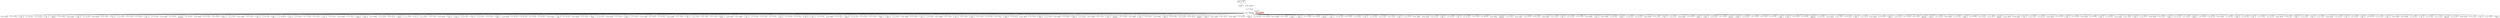 digraph ast {
node [shape=none];
1194139437 [label=<<TABLE border='1' cellspacing='0' cellpadding='10' style='rounded' ><TR><TD border='0'>1194139437</TD><TD border='0'><B>LegalChar</B></TD></TR><HR/><TR><TD border='0' cellpadding='5' colspan='2'></TD></TR></TABLE>>];
1194139436 [label=<<TABLE border='1' cellspacing='0' cellpadding='10' style='rounded' ><TR><TD border='0'>1194139436</TD><TD border='0'><B>LegalChar</B></TD></TR><HR/><TR><TD border='0' cellpadding='5' colspan='2'>(</TD></TR></TABLE>>];
1194139439 [label=<<TABLE border='1' cellspacing='0' cellpadding='10' style='rounded' ><TR><TD border='0'>1194139439</TD><TD border='0'><B>EId</B></TD></TR><HR/><TR><TD border='0' cellpadding='5' colspan='2'>host</TD></TR></TABLE>>];
1194139438 [label=<<TABLE border='1' cellspacing='0' cellpadding='10' style='rounded' ><TR><TD border='0'>1194139438</TD><TD border='0'><B>LegalChar</B></TD></TR><HR/><TR><TD border='0' cellpadding='5' colspan='2'>$</TD></TR></TABLE>>];
1194139433 [label=<<TABLE border='1' cellspacing='0' cellpadding='10' style='rounded' ><TR><TD border='0'>1194139433</TD><TD border='0'><B>LegalChar</B></TD></TR><HR/><TR><TD border='0' cellpadding='5' colspan='2'>:</TD></TR></TABLE>>];
1194139432 [label=<<TABLE border='1' cellspacing='0' cellpadding='10' style='rounded' ><TR><TD border='0'>1194139432</TD><TD border='0'><B>EId</B></TD></TR><HR/><TR><TD border='0' cellpadding='5' colspan='2'>self</TD></TR></TABLE>>];
1194139435 [label=<<TABLE border='1' cellspacing='0' cellpadding='10' style='rounded' ><TR><TD border='0'>1194139435</TD><TD border='0'><B>EId</B></TD></TR><HR/><TR><TD border='0' cellpadding='5' colspan='2'>checkdnsrr</TD></TR></TABLE>>];
1194139434 [label=<<TABLE border='1' cellspacing='0' cellpadding='10' style='rounded' ><TR><TD border='0'>1194139434</TD><TD border='0'><B>LegalChar</B></TD></TR><HR/><TR><TD border='0' cellpadding='5' colspan='2'>:</TD></TR></TABLE>>];
1194139429 [label=<<TABLE border='1' cellspacing='0' cellpadding='10' style='rounded' ><TR><TD border='0'>1194139429</TD><TD border='0'><B>LegalChar</B></TD></TR><HR/><TR><TD border='0' cellpadding='5' colspan='2'></TD></TR></TABLE>>];
1194139428 [label=<<TABLE border='1' cellspacing='0' cellpadding='10' style='rounded' ><TR><TD border='0'>1194139428</TD><TD border='0'><B>EId</B></TD></TR><HR/><TR><TD border='0' cellpadding='5' colspan='2'>return</TD></TR></TABLE>>];
1194139431 [label=<<TABLE border='1' cellspacing='0' cellpadding='10' style='rounded' ><TR><TD border='0'>1194139431</TD><TD border='0'><B>LegalChar</B></TD></TR><HR/><TR><TD border='0' cellpadding='5' colspan='2'>$</TD></TR></TABLE>>];
1194139430 [label=<<TABLE border='1' cellspacing='0' cellpadding='10' style='rounded' ><TR><TD border='0'>1194139430</TD><TD border='0'><B>LegalChar</B></TD></TR><HR/><TR><TD border='0' cellpadding='5' colspan='2'></TD></TR></TABLE>>];
1194139425 [label=<<TABLE border='1' cellspacing='0' cellpadding='10' style='rounded' ><TR><TD border='0'>1194139425</TD><TD border='0'><B>LegalChar</B></TD></TR><HR/><TR><TD border='0' cellpadding='5' colspan='2'>'</TD></TR></TABLE>>];
1194139424 [label=<<TABLE border='1' cellspacing='0' cellpadding='10' style='rounded' ><TR><TD border='0'>1194139424</TD><TD border='0'><B>EId</B></TD></TR><HR/><TR><TD border='0' cellpadding='5' colspan='2'>MX</TD></TR></TABLE>>];
1194139427 [label=<<TABLE border='1' cellspacing='0' cellpadding='10' style='rounded' ><TR><TD border='0'>1194139427</TD><TD border='0'><B>LegalChar</B></TD></TR><HR/><TR><TD border='0' cellpadding='5' colspan='2'>{</TD></TR></TABLE>>];
1194139426 [label=<<TABLE border='1' cellspacing='0' cellpadding='10' style='rounded' ><TR><TD border='0'>1194139426</TD><TD border='0'><B>LegalChar</B></TD></TR><HR/><TR><TD border='0' cellpadding='5' colspan='2'>)</TD></TR></TABLE>>];
1194139453 [label=<<TABLE border='1' cellspacing='0' cellpadding='10' style='rounded' ><TR><TD border='0'>1194139453</TD><TD border='0'><B>LegalChar</B></TD></TR><HR/><TR><TD border='0' cellpadding='5' colspan='2'>,</TD></TR></TABLE>>];
1194139452 [label=<<TABLE border='1' cellspacing='0' cellpadding='10' style='rounded' ><TR><TD border='0'>1194139452</TD><TD border='0'><B>EId</B></TD></TR><HR/><TR><TD border='0' cellpadding='5' colspan='2'>host</TD></TR></TABLE>>];
1194139455 [label=<<TABLE border='1' cellspacing='0' cellpadding='10' style='rounded' ><TR><TD border='0'>1194139455</TD><TD border='0'><B>LegalChar</B></TD></TR><HR/><TR><TD border='0' cellpadding='5' colspan='2'>$</TD></TR></TABLE>>];
1194139454 [label=<<TABLE border='1' cellspacing='0' cellpadding='10' style='rounded' ><TR><TD border='0'>1194139454</TD><TD border='0'><B>LegalChar</B></TD></TR><HR/><TR><TD border='0' cellpadding='5' colspan='2'></TD></TR></TABLE>>];
1194139449 [label=<<TABLE border='1' cellspacing='0' cellpadding='10' style='rounded' ><TR><TD border='0'>1194139449</TD><TD border='0'><B>LegalChar</B></TD></TR><HR/><TR><TD border='0' cellpadding='5' colspan='2'>(</TD></TR></TABLE>>];
1194139448 [label=<<TABLE border='1' cellspacing='0' cellpadding='10' style='rounded' ><TR><TD border='0'>1194139448</TD><TD border='0'><B>EId</B></TD></TR><HR/><TR><TD border='0' cellpadding='5' colspan='2'>dns_check_record</TD></TR></TABLE>>];
1194139451 [label=<<TABLE border='1' cellspacing='0' cellpadding='10' style='rounded' ><TR><TD border='0'>1194139451</TD><TD border='0'><B>LegalChar</B></TD></TR><HR/><TR><TD border='0' cellpadding='5' colspan='2'>$</TD></TR></TABLE>>];
1194139450 [label=<<TABLE border='1' cellspacing='0' cellpadding='10' style='rounded' ><TR><TD border='0'>1194139450</TD><TD border='0'><B>LegalChar</B></TD></TR><HR/><TR><TD border='0' cellpadding='5' colspan='2'></TD></TR></TABLE>>];
1194139445 [label=<<TABLE border='1' cellspacing='0' cellpadding='10' style='rounded' ><TR><TD border='0'>1194139445</TD><TD border='0'><B>LegalChar</B></TD></TR><HR/><TR><TD border='0' cellpadding='5' colspan='2'>;</TD></TR></TABLE>>];
1194139444 [label=<<TABLE border='1' cellspacing='0' cellpadding='10' style='rounded' ><TR><TD border='0'>1194139444</TD><TD border='0'><B>LegalChar</B></TD></TR><HR/><TR><TD border='0' cellpadding='5' colspan='2'>)</TD></TR></TABLE>>];
1194139447 [label=<<TABLE border='1' cellspacing='0' cellpadding='10' style='rounded' ><TR><TD border='0'>1194139447</TD><TD border='0'><B>EId</B></TD></TR><HR/><TR><TD border='0' cellpadding='5' colspan='2'>function</TD></TR></TABLE>>];
1194139446 [label=<<TABLE border='1' cellspacing='0' cellpadding='10' style='rounded' ><TR><TD border='0'>1194139446</TD><TD border='0'><B>LegalChar</B></TD></TR><HR/><TR><TD border='0' cellpadding='5' colspan='2'>}</TD></TR></TABLE>>];
1194139441 [label=<<TABLE border='1' cellspacing='0' cellpadding='10' style='rounded' ><TR><TD border='0'>1194139441</TD><TD border='0'><B>LegalChar</B></TD></TR><HR/><TR><TD border='0' cellpadding='5' colspan='2'></TD></TR></TABLE>>];
1194139440 [label=<<TABLE border='1' cellspacing='0' cellpadding='10' style='rounded' ><TR><TD border='0'>1194139440</TD><TD border='0'><B>LegalChar</B></TD></TR><HR/><TR><TD border='0' cellpadding='5' colspan='2'>,</TD></TR></TABLE>>];
1194139443 [label=<<TABLE border='1' cellspacing='0' cellpadding='10' style='rounded' ><TR><TD border='0'>1194139443</TD><TD border='0'><B>EId</B></TD></TR><HR/><TR><TD border='0' cellpadding='5' colspan='2'>type</TD></TR></TABLE>>];
1194139442 [label=<<TABLE border='1' cellspacing='0' cellpadding='10' style='rounded' ><TR><TD border='0'>1194139442</TD><TD border='0'><B>LegalChar</B></TD></TR><HR/><TR><TD border='0' cellpadding='5' colspan='2'>$</TD></TR></TABLE>>];
1194139405 [label=<<TABLE border='1' cellspacing='0' cellpadding='10' style='rounded' ><TR><TD border='0'>1194139405</TD><TD border='0'><B>Id</B></TD></TR><HR/><TR><TD border='0' cellpadding='5' colspan='2'>eval</TD></TR></TABLE>>];
1194139407 [label=<<TABLE border='1' cellspacing='0' cellpadding='10' style='rounded' ><TR><TD border='0'>1194139407</TD><TD border='0'><B>Id</B></TD></TR><HR/><TR><TD border='0' cellpadding='5' colspan='2'>EOPHP</TD></TR></TABLE>>];
1194139406 [label=<<TABLE border='1' cellspacing='0' cellpadding='10' style='rounded' ><TR><TD border='0'>1194139406</TD><TD border='0'><B>HeredocFlow</B></TD></TR><HR/><TR><TD border='0' cellpadding='5' colspan='2'>&lt;&lt;&lt;</TD></TR></TABLE>>];
1194139421 [label=<<TABLE border='1' cellspacing='0' cellpadding='10' style='rounded' ><TR><TD border='0'>1194139421</TD><TD border='0'><B>EId</B></TD></TR><HR/><TR><TD border='0' cellpadding='5' colspan='2'>type</TD></TR></TABLE>>];
1194139420 [label=<<TABLE border='1' cellspacing='0' cellpadding='10' style='rounded' ><TR><TD border='0'>1194139420</TD><TD border='0'><B>LegalChar</B></TD></TR><HR/><TR><TD border='0' cellpadding='5' colspan='2'>$</TD></TR></TABLE>>];
1194139423 [label=<<TABLE border='1' cellspacing='0' cellpadding='10' style='rounded' ><TR><TD border='0'>1194139423</TD><TD border='0'><B>LegalChar</B></TD></TR><HR/><TR><TD border='0' cellpadding='5' colspan='2'>'</TD></TR></TABLE>>];
1194139422 [label=<<TABLE border='1' cellspacing='0' cellpadding='10' style='rounded' ><TR><TD border='0'>1194139422</TD><TD border='0'><B>LegalChar</B></TD></TR><HR/><TR><TD border='0' cellpadding='5' colspan='2'>=</TD></TR></TABLE>>];
1194139417 [label=<<TABLE border='1' cellspacing='0' cellpadding='10' style='rounded' ><TR><TD border='0'>1194139417</TD><TD border='0'><B>EId</B></TD></TR><HR/><TR><TD border='0' cellpadding='5' colspan='2'>host</TD></TR></TABLE>>];
1194139416 [label=<<TABLE border='1' cellspacing='0' cellpadding='10' style='rounded' ><TR><TD border='0'>1194139416</TD><TD border='0'><B>LegalChar</B></TD></TR><HR/><TR><TD border='0' cellpadding='5' colspan='2'>$</TD></TR></TABLE>>];
1194139419 [label=<<TABLE border='1' cellspacing='0' cellpadding='10' style='rounded' ><TR><TD border='0'>1194139419</TD><TD border='0'><B>LegalChar</B></TD></TR><HR/><TR><TD border='0' cellpadding='5' colspan='2'></TD></TR></TABLE>>];
1194139418 [label=<<TABLE border='1' cellspacing='0' cellpadding='10' style='rounded' ><TR><TD border='0'>1194139418</TD><TD border='0'><B>LegalChar</B></TD></TR><HR/><TR><TD border='0' cellpadding='5' colspan='2'>,</TD></TR></TABLE>>];
1194139413 [label=<<TABLE border='1' cellspacing='0' cellpadding='10' style='rounded' ><TR><TD border='0'>1194139413</TD><TD border='0'><B>EId</B></TD></TR><HR/><TR><TD border='0' cellpadding='5' colspan='2'>checkdnsrr</TD></TR></TABLE>>];
1194139412 [label=<<TABLE border='1' cellspacing='0' cellpadding='10' style='rounded' ><TR><TD border='0'>1194139412</TD><TD border='0'><B>EId</B></TD></TR><HR/><TR><TD border='0' cellpadding='5' colspan='2'>function</TD></TR></TABLE>>];
1194139415 [label=<<TABLE border='1' cellspacing='0' cellpadding='10' style='rounded' ><TR><TD border='0'>1194139415</TD><TD border='0'><B>LegalChar</B></TD></TR><HR/><TR><TD border='0' cellpadding='5' colspan='2'></TD></TR></TABLE>>];
1194139414 [label=<<TABLE border='1' cellspacing='0' cellpadding='10' style='rounded' ><TR><TD border='0'>1194139414</TD><TD border='0'><B>LegalChar</B></TD></TR><HR/><TR><TD border='0' cellpadding='5' colspan='2'>(</TD></TR></TABLE>>];
1194139409 [label=<<TABLE border='1' cellspacing='0' cellpadding='10' style='rounded' ><TR><TD border='0'>1194139409</TD><TD border='0'><B>LegalChar</B></TD></TR><HR/><TR><TD border='0' cellpadding='5' colspan='2'>$</TD></TR></TABLE>>];
1194139408 [label=<<TABLE border='1' cellspacing='0' cellpadding='10' style='rounded' ><TR><TD border='0'>1194139408</TD><TD border='0'><B>EId</B></TD></TR><HR/><TR><TD border='0' cellpadding='5' colspan='2'>namespace</TD></TR></TABLE>>];
1194139411 [label=<<TABLE border='1' cellspacing='0' cellpadding='10' style='rounded' ><TR><TD border='0'>1194139411</TD><TD border='0'><B>LegalChar</B></TD></TR><HR/><TR><TD border='0' cellpadding='5' colspan='2'>;</TD></TR></TABLE>>];
1194139410 [label=<<TABLE border='1' cellspacing='0' cellpadding='10' style='rounded' ><TR><TD border='0'>1194139410</TD><TD border='0'><B>EId</B></TD></TR><HR/><TR><TD border='0' cellpadding='5' colspan='2'>ns</TD></TR></TABLE>>];
1194139501 [label=<<TABLE border='1' cellspacing='0' cellpadding='10' style='rounded' ><TR><TD border='0'>1194139501</TD><TD border='0'><B>LegalChar</B></TD></TR><HR/><TR><TD border='0' cellpadding='5' colspan='2'>{</TD></TR></TABLE>>];
1194139500 [label=<<TABLE border='1' cellspacing='0' cellpadding='10' style='rounded' ><TR><TD border='0'>1194139500</TD><TD border='0'><B>LegalChar</B></TD></TR><HR/><TR><TD border='0' cellpadding='5' colspan='2'>)</TD></TR></TABLE>>];
1194139503 [label=<<TABLE border='1' cellspacing='0' cellpadding='10' style='rounded' ><TR><TD border='0'>1194139503</TD><TD border='0'><B>LegalChar</B></TD></TR><HR/><TR><TD border='0' cellpadding='5' colspan='2'></TD></TR></TABLE>>];
1194139502 [label=<<TABLE border='1' cellspacing='0' cellpadding='10' style='rounded' ><TR><TD border='0'>1194139502</TD><TD border='0'><B>EId</B></TD></TR><HR/><TR><TD border='0' cellpadding='5' colspan='2'>return</TD></TR></TABLE>>];
1194139497 [label=<<TABLE border='1' cellspacing='0' cellpadding='10' style='rounded' ><TR><TD border='0'>1194139497</TD><TD border='0'><B>EId</B></TD></TR><HR/><TR><TD border='0' cellpadding='5' colspan='2'>weight</TD></TR></TABLE>>];
1194139496 [label=<<TABLE border='1' cellspacing='0' cellpadding='10' style='rounded' ><TR><TD border='0'>1194139496</TD><TD border='0'><B>LegalChar</B></TD></TR><HR/><TR><TD border='0' cellpadding='5' colspan='2'>$</TD></TR></TABLE>>];
1194139499 [label=<<TABLE border='1' cellspacing='0' cellpadding='10' style='rounded' ><TR><TD border='0'>1194139499</TD><TD border='0'><B>EId</B></TD></TR><HR/><TR><TD border='0' cellpadding='5' colspan='2'>null</TD></TR></TABLE>>];
1194139498 [label=<<TABLE border='1' cellspacing='0' cellpadding='10' style='rounded' ><TR><TD border='0'>1194139498</TD><TD border='0'><B>LegalChar</B></TD></TR><HR/><TR><TD border='0' cellpadding='5' colspan='2'>=</TD></TR></TABLE>>];
1194139493 [label=<<TABLE border='1' cellspacing='0' cellpadding='10' style='rounded' ><TR><TD border='0'>1194139493</TD><TD border='0'><B>LegalChar</B></TD></TR><HR/><TR><TD border='0' cellpadding='5' colspan='2'>,</TD></TR></TABLE>>];
1194139492 [label=<<TABLE border='1' cellspacing='0' cellpadding='10' style='rounded' ><TR><TD border='0'>1194139492</TD><TD border='0'><B>EId</B></TD></TR><HR/><TR><TD border='0' cellpadding='5' colspan='2'>mxhosts</TD></TR></TABLE>>];
1194139495 [label=<<TABLE border='1' cellspacing='0' cellpadding='10' style='rounded' ><TR><TD border='0'>1194139495</TD><TD border='0'><B>LegalChar</B></TD></TR><HR/><TR><TD border='0' cellpadding='5' colspan='2'></TD></TR></TABLE>>];
1194139494 [label=<<TABLE border='1' cellspacing='0' cellpadding='10' style='rounded' ><TR><TD border='0'>1194139494</TD><TD border='0'><B>LegalChar</B></TD></TR><HR/><TR><TD border='0' cellpadding='5' colspan='2'>&amp;</TD></TR></TABLE>>];
1194139489 [label=<<TABLE border='1' cellspacing='0' cellpadding='10' style='rounded' ><TR><TD border='0'>1194139489</TD><TD border='0'><B>LegalChar</B></TD></TR><HR/><TR><TD border='0' cellpadding='5' colspan='2'>&amp;</TD></TR></TABLE>>];
1194139488 [label=<<TABLE border='1' cellspacing='0' cellpadding='10' style='rounded' ><TR><TD border='0'>1194139488</TD><TD border='0'><B>LegalChar</B></TD></TR><HR/><TR><TD border='0' cellpadding='5' colspan='2'>,</TD></TR></TABLE>>];
1194139491 [label=<<TABLE border='1' cellspacing='0' cellpadding='10' style='rounded' ><TR><TD border='0'>1194139491</TD><TD border='0'><B>LegalChar</B></TD></TR><HR/><TR><TD border='0' cellpadding='5' colspan='2'>$</TD></TR></TABLE>>];
1194139490 [label=<<TABLE border='1' cellspacing='0' cellpadding='10' style='rounded' ><TR><TD border='0'>1194139490</TD><TD border='0'><B>LegalChar</B></TD></TR><HR/><TR><TD border='0' cellpadding='5' colspan='2'></TD></TR></TABLE>>];
1194139517 [label=<<TABLE border='1' cellspacing='0' cellpadding='10' style='rounded' ><TR><TD border='0'>1194139517</TD><TD border='0'><B>EId</B></TD></TR><HR/><TR><TD border='0' cellpadding='5' colspan='2'>mxhosts</TD></TR></TABLE>>];
1194139516 [label=<<TABLE border='1' cellspacing='0' cellpadding='10' style='rounded' ><TR><TD border='0'>1194139516</TD><TD border='0'><B>LegalChar</B></TD></TR><HR/><TR><TD border='0' cellpadding='5' colspan='2'>$</TD></TR></TABLE>>];
1194139519 [label=<<TABLE border='1' cellspacing='0' cellpadding='10' style='rounded' ><TR><TD border='0'>1194139519</TD><TD border='0'><B>LegalChar</B></TD></TR><HR/><TR><TD border='0' cellpadding='5' colspan='2'></TD></TR></TABLE>>];
1194139518 [label=<<TABLE border='1' cellspacing='0' cellpadding='10' style='rounded' ><TR><TD border='0'>1194139518</TD><TD border='0'><B>LegalChar</B></TD></TR><HR/><TR><TD border='0' cellpadding='5' colspan='2'>,</TD></TR></TABLE>>];
1194139513 [label=<<TABLE border='1' cellspacing='0' cellpadding='10' style='rounded' ><TR><TD border='0'>1194139513</TD><TD border='0'><B>EId</B></TD></TR><HR/><TR><TD border='0' cellpadding='5' colspan='2'>hostname</TD></TR></TABLE>>];
1194139512 [label=<<TABLE border='1' cellspacing='0' cellpadding='10' style='rounded' ><TR><TD border='0'>1194139512</TD><TD border='0'><B>LegalChar</B></TD></TR><HR/><TR><TD border='0' cellpadding='5' colspan='2'>$</TD></TR></TABLE>>];
1194139515 [label=<<TABLE border='1' cellspacing='0' cellpadding='10' style='rounded' ><TR><TD border='0'>1194139515</TD><TD border='0'><B>LegalChar</B></TD></TR><HR/><TR><TD border='0' cellpadding='5' colspan='2'></TD></TR></TABLE>>];
1194139514 [label=<<TABLE border='1' cellspacing='0' cellpadding='10' style='rounded' ><TR><TD border='0'>1194139514</TD><TD border='0'><B>LegalChar</B></TD></TR><HR/><TR><TD border='0' cellpadding='5' colspan='2'>,</TD></TR></TABLE>>];
1194139509 [label=<<TABLE border='1' cellspacing='0' cellpadding='10' style='rounded' ><TR><TD border='0'>1194139509</TD><TD border='0'><B>EId</B></TD></TR><HR/><TR><TD border='0' cellpadding='5' colspan='2'>getmxrr</TD></TR></TABLE>>];
1194139508 [label=<<TABLE border='1' cellspacing='0' cellpadding='10' style='rounded' ><TR><TD border='0'>1194139508</TD><TD border='0'><B>LegalChar</B></TD></TR><HR/><TR><TD border='0' cellpadding='5' colspan='2'>:</TD></TR></TABLE>>];
1194139511 [label=<<TABLE border='1' cellspacing='0' cellpadding='10' style='rounded' ><TR><TD border='0'>1194139511</TD><TD border='0'><B>LegalChar</B></TD></TR><HR/><TR><TD border='0' cellpadding='5' colspan='2'></TD></TR></TABLE>>];
1194139510 [label=<<TABLE border='1' cellspacing='0' cellpadding='10' style='rounded' ><TR><TD border='0'>1194139510</TD><TD border='0'><B>LegalChar</B></TD></TR><HR/><TR><TD border='0' cellpadding='5' colspan='2'>(</TD></TR></TABLE>>];
1194139505 [label=<<TABLE border='1' cellspacing='0' cellpadding='10' style='rounded' ><TR><TD border='0'>1194139505</TD><TD border='0'><B>LegalChar</B></TD></TR><HR/><TR><TD border='0' cellpadding='5' colspan='2'>$</TD></TR></TABLE>>];
1194139504 [label=<<TABLE border='1' cellspacing='0' cellpadding='10' style='rounded' ><TR><TD border='0'>1194139504</TD><TD border='0'><B>LegalChar</B></TD></TR><HR/><TR><TD border='0' cellpadding='5' colspan='2'></TD></TR></TABLE>>];
1194139507 [label=<<TABLE border='1' cellspacing='0' cellpadding='10' style='rounded' ><TR><TD border='0'>1194139507</TD><TD border='0'><B>LegalChar</B></TD></TR><HR/><TR><TD border='0' cellpadding='5' colspan='2'>:</TD></TR></TABLE>>];
1194139506 [label=<<TABLE border='1' cellspacing='0' cellpadding='10' style='rounded' ><TR><TD border='0'>1194139506</TD><TD border='0'><B>EId</B></TD></TR><HR/><TR><TD border='0' cellpadding='5' colspan='2'>self</TD></TR></TABLE>>];
1194139469 [label=<<TABLE border='1' cellspacing='0' cellpadding='10' style='rounded' ><TR><TD border='0'>1194139469</TD><TD border='0'><B>LegalChar</B></TD></TR><HR/><TR><TD border='0' cellpadding='5' colspan='2'>:</TD></TR></TABLE>>];
1194139468 [label=<<TABLE border='1' cellspacing='0' cellpadding='10' style='rounded' ><TR><TD border='0'>1194139468</TD><TD border='0'><B>LegalChar</B></TD></TR><HR/><TR><TD border='0' cellpadding='5' colspan='2'>:</TD></TR></TABLE>>];
1194139471 [label=<<TABLE border='1' cellspacing='0' cellpadding='10' style='rounded' ><TR><TD border='0'>1194139471</TD><TD border='0'><B>LegalChar</B></TD></TR><HR/><TR><TD border='0' cellpadding='5' colspan='2'>(</TD></TR></TABLE>>];
1194139470 [label=<<TABLE border='1' cellspacing='0' cellpadding='10' style='rounded' ><TR><TD border='0'>1194139470</TD><TD border='0'><B>EId</B></TD></TR><HR/><TR><TD border='0' cellpadding='5' colspan='2'>checkdnsrr</TD></TR></TABLE>>];
1194139465 [label=<<TABLE border='1' cellspacing='0' cellpadding='10' style='rounded' ><TR><TD border='0'>1194139465</TD><TD border='0'><B>LegalChar</B></TD></TR><HR/><TR><TD border='0' cellpadding='5' colspan='2'></TD></TR></TABLE>>];
1194139464 [label=<<TABLE border='1' cellspacing='0' cellpadding='10' style='rounded' ><TR><TD border='0'>1194139464</TD><TD border='0'><B>LegalChar</B></TD></TR><HR/><TR><TD border='0' cellpadding='5' colspan='2'></TD></TR></TABLE>>];
1194139467 [label=<<TABLE border='1' cellspacing='0' cellpadding='10' style='rounded' ><TR><TD border='0'>1194139467</TD><TD border='0'><B>EId</B></TD></TR><HR/><TR><TD border='0' cellpadding='5' colspan='2'>self</TD></TR></TABLE>>];
1194139466 [label=<<TABLE border='1' cellspacing='0' cellpadding='10' style='rounded' ><TR><TD border='0'>1194139466</TD><TD border='0'><B>LegalChar</B></TD></TR><HR/><TR><TD border='0' cellpadding='5' colspan='2'>$</TD></TR></TABLE>>];
1194139461 [label=<<TABLE border='1' cellspacing='0' cellpadding='10' style='rounded' ><TR><TD border='0'>1194139461</TD><TD border='0'><B>LegalChar</B></TD></TR><HR/><TR><TD border='0' cellpadding='5' colspan='2'>)</TD></TR></TABLE>>];
1194139460 [label=<<TABLE border='1' cellspacing='0' cellpadding='10' style='rounded' ><TR><TD border='0'>1194139460</TD><TD border='0'><B>LegalChar</B></TD></TR><HR/><TR><TD border='0' cellpadding='5' colspan='2'>'</TD></TR></TABLE>>];
1194139463 [label=<<TABLE border='1' cellspacing='0' cellpadding='10' style='rounded' ><TR><TD border='0'>1194139463</TD><TD border='0'><B>EId</B></TD></TR><HR/><TR><TD border='0' cellpadding='5' colspan='2'>return</TD></TR></TABLE>>];
1194139462 [label=<<TABLE border='1' cellspacing='0' cellpadding='10' style='rounded' ><TR><TD border='0'>1194139462</TD><TD border='0'><B>LegalChar</B></TD></TR><HR/><TR><TD border='0' cellpadding='5' colspan='2'>{</TD></TR></TABLE>>];
1194139457 [label=<<TABLE border='1' cellspacing='0' cellpadding='10' style='rounded' ><TR><TD border='0'>1194139457</TD><TD border='0'><B>LegalChar</B></TD></TR><HR/><TR><TD border='0' cellpadding='5' colspan='2'>=</TD></TR></TABLE>>];
1194139456 [label=<<TABLE border='1' cellspacing='0' cellpadding='10' style='rounded' ><TR><TD border='0'>1194139456</TD><TD border='0'><B>EId</B></TD></TR><HR/><TR><TD border='0' cellpadding='5' colspan='2'>type</TD></TR></TABLE>>];
1194139459 [label=<<TABLE border='1' cellspacing='0' cellpadding='10' style='rounded' ><TR><TD border='0'>1194139459</TD><TD border='0'><B>EId</B></TD></TR><HR/><TR><TD border='0' cellpadding='5' colspan='2'>MX</TD></TR></TABLE>>];
1194139458 [label=<<TABLE border='1' cellspacing='0' cellpadding='10' style='rounded' ><TR><TD border='0'>1194139458</TD><TD border='0'><B>LegalChar</B></TD></TR><HR/><TR><TD border='0' cellpadding='5' colspan='2'>'</TD></TR></TABLE>>];
1194139485 [label=<<TABLE border='1' cellspacing='0' cellpadding='10' style='rounded' ><TR><TD border='0'>1194139485</TD><TD border='0'><B>LegalChar</B></TD></TR><HR/><TR><TD border='0' cellpadding='5' colspan='2'></TD></TR></TABLE>>];
1194139484 [label=<<TABLE border='1' cellspacing='0' cellpadding='10' style='rounded' ><TR><TD border='0'>1194139484</TD><TD border='0'><B>LegalChar</B></TD></TR><HR/><TR><TD border='0' cellpadding='5' colspan='2'>(</TD></TR></TABLE>>];
1194139487 [label=<<TABLE border='1' cellspacing='0' cellpadding='10' style='rounded' ><TR><TD border='0'>1194139487</TD><TD border='0'><B>EId</B></TD></TR><HR/><TR><TD border='0' cellpadding='5' colspan='2'>hostname</TD></TR></TABLE>>];
1194139486 [label=<<TABLE border='1' cellspacing='0' cellpadding='10' style='rounded' ><TR><TD border='0'>1194139486</TD><TD border='0'><B>LegalChar</B></TD></TR><HR/><TR><TD border='0' cellpadding='5' colspan='2'>$</TD></TR></TABLE>>];
1194139481 [label=<<TABLE border='1' cellspacing='0' cellpadding='10' style='rounded' ><TR><TD border='0'>1194139481</TD><TD border='0'><B>LegalChar</B></TD></TR><HR/><TR><TD border='0' cellpadding='5' colspan='2'>}</TD></TR></TABLE>>];
1194139480 [label=<<TABLE border='1' cellspacing='0' cellpadding='10' style='rounded' ><TR><TD border='0'>1194139480</TD><TD border='0'><B>LegalChar</B></TD></TR><HR/><TR><TD border='0' cellpadding='5' colspan='2'>;</TD></TR></TABLE>>];
1194139483 [label=<<TABLE border='1' cellspacing='0' cellpadding='10' style='rounded' ><TR><TD border='0'>1194139483</TD><TD border='0'><B>EId</B></TD></TR><HR/><TR><TD border='0' cellpadding='5' colspan='2'>getmxrr</TD></TR></TABLE>>];
1194139482 [label=<<TABLE border='1' cellspacing='0' cellpadding='10' style='rounded' ><TR><TD border='0'>1194139482</TD><TD border='0'><B>EId</B></TD></TR><HR/><TR><TD border='0' cellpadding='5' colspan='2'>function</TD></TR></TABLE>>];
1194139477 [label=<<TABLE border='1' cellspacing='0' cellpadding='10' style='rounded' ><TR><TD border='0'>1194139477</TD><TD border='0'><B>LegalChar</B></TD></TR><HR/><TR><TD border='0' cellpadding='5' colspan='2'>$</TD></TR></TABLE>>];
1194139476 [label=<<TABLE border='1' cellspacing='0' cellpadding='10' style='rounded' ><TR><TD border='0'>1194139476</TD><TD border='0'><B>LegalChar</B></TD></TR><HR/><TR><TD border='0' cellpadding='5' colspan='2'></TD></TR></TABLE>>];
1194139479 [label=<<TABLE border='1' cellspacing='0' cellpadding='10' style='rounded' ><TR><TD border='0'>1194139479</TD><TD border='0'><B>LegalChar</B></TD></TR><HR/><TR><TD border='0' cellpadding='5' colspan='2'>)</TD></TR></TABLE>>];
1194139478 [label=<<TABLE border='1' cellspacing='0' cellpadding='10' style='rounded' ><TR><TD border='0'>1194139478</TD><TD border='0'><B>EId</B></TD></TR><HR/><TR><TD border='0' cellpadding='5' colspan='2'>type</TD></TR></TABLE>>];
1194139473 [label=<<TABLE border='1' cellspacing='0' cellpadding='10' style='rounded' ><TR><TD border='0'>1194139473</TD><TD border='0'><B>LegalChar</B></TD></TR><HR/><TR><TD border='0' cellpadding='5' colspan='2'>$</TD></TR></TABLE>>];
1194139472 [label=<<TABLE border='1' cellspacing='0' cellpadding='10' style='rounded' ><TR><TD border='0'>1194139472</TD><TD border='0'><B>LegalChar</B></TD></TR><HR/><TR><TD border='0' cellpadding='5' colspan='2'></TD></TR></TABLE>>];
1194139475 [label=<<TABLE border='1' cellspacing='0' cellpadding='10' style='rounded' ><TR><TD border='0'>1194139475</TD><TD border='0'><B>LegalChar</B></TD></TR><HR/><TR><TD border='0' cellpadding='5' colspan='2'>,</TD></TR></TABLE>>];
1194139474 [label=<<TABLE border='1' cellspacing='0' cellpadding='10' style='rounded' ><TR><TD border='0'>1194139474</TD><TD border='0'><B>EId</B></TD></TR><HR/><TR><TD border='0' cellpadding='5' colspan='2'>host</TD></TR></TABLE>>];
1194139565 [label=<<TABLE border='1' cellspacing='0' cellpadding='10' style='rounded' ><TR><TD border='0'>1194139565</TD><TD border='0'><B>LegalChar</B></TD></TR><HR/><TR><TD border='0' cellpadding='5' colspan='2'>)</TD></TR></TABLE>>];
1194139564 [label=<<TABLE border='1' cellspacing='0' cellpadding='10' style='rounded' ><TR><TD border='0'>1194139564</TD><TD border='0'><B>EId</B></TD></TR><HR/><TR><TD border='0' cellpadding='5' colspan='2'>weight</TD></TR></TABLE>>];
1194139567 [label=<<TABLE border='1' cellspacing='0' cellpadding='10' style='rounded' ><TR><TD border='0'>1194139567</TD><TD border='0'><B>LegalChar</B></TD></TR><HR/><TR><TD border='0' cellpadding='5' colspan='2'>}</TD></TR></TABLE>>];
1194139566 [label=<<TABLE border='1' cellspacing='0' cellpadding='10' style='rounded' ><TR><TD border='0'>1194139566</TD><TD border='0'><B>LegalChar</B></TD></TR><HR/><TR><TD border='0' cellpadding='5' colspan='2'>;</TD></TR></TABLE>>];
1194139561 [label=<<TABLE border='1' cellspacing='0' cellpadding='10' style='rounded' ><TR><TD border='0'>1194139561</TD><TD border='0'><B>LegalChar</B></TD></TR><HR/><TR><TD border='0' cellpadding='5' colspan='2'>,</TD></TR></TABLE>>];
1194139560 [label=<<TABLE border='1' cellspacing='0' cellpadding='10' style='rounded' ><TR><TD border='0'>1194139560</TD><TD border='0'><B>EId</B></TD></TR><HR/><TR><TD border='0' cellpadding='5' colspan='2'>mxhosts</TD></TR></TABLE>>];
1194139563 [label=<<TABLE border='1' cellspacing='0' cellpadding='10' style='rounded' ><TR><TD border='0'>1194139563</TD><TD border='0'><B>LegalChar</B></TD></TR><HR/><TR><TD border='0' cellpadding='5' colspan='2'>$</TD></TR></TABLE>>];
1194139562 [label=<<TABLE border='1' cellspacing='0' cellpadding='10' style='rounded' ><TR><TD border='0'>1194139562</TD><TD border='0'><B>LegalChar</B></TD></TR><HR/><TR><TD border='0' cellpadding='5' colspan='2'></TD></TR></TABLE>>];
1194139557 [label=<<TABLE border='1' cellspacing='0' cellpadding='10' style='rounded' ><TR><TD border='0'>1194139557</TD><TD border='0'><B>LegalChar</B></TD></TR><HR/><TR><TD border='0' cellpadding='5' colspan='2'>,</TD></TR></TABLE>>];
1194139556 [label=<<TABLE border='1' cellspacing='0' cellpadding='10' style='rounded' ><TR><TD border='0'>1194139556</TD><TD border='0'><B>EId</B></TD></TR><HR/><TR><TD border='0' cellpadding='5' colspan='2'>hostname</TD></TR></TABLE>>];
1194139559 [label=<<TABLE border='1' cellspacing='0' cellpadding='10' style='rounded' ><TR><TD border='0'>1194139559</TD><TD border='0'><B>LegalChar</B></TD></TR><HR/><TR><TD border='0' cellpadding='5' colspan='2'>$</TD></TR></TABLE>>];
1194139558 [label=<<TABLE border='1' cellspacing='0' cellpadding='10' style='rounded' ><TR><TD border='0'>1194139558</TD><TD border='0'><B>LegalChar</B></TD></TR><HR/><TR><TD border='0' cellpadding='5' colspan='2'></TD></TR></TABLE>>];
1194139553 [label=<<TABLE border='1' cellspacing='0' cellpadding='10' style='rounded' ><TR><TD border='0'>1194139553</TD><TD border='0'><B>LegalChar</B></TD></TR><HR/><TR><TD border='0' cellpadding='5' colspan='2'>(</TD></TR></TABLE>>];
1194139552 [label=<<TABLE border='1' cellspacing='0' cellpadding='10' style='rounded' ><TR><TD border='0'>1194139552</TD><TD border='0'><B>EId</B></TD></TR><HR/><TR><TD border='0' cellpadding='5' colspan='2'>getmxrr</TD></TR></TABLE>>];
1194139555 [label=<<TABLE border='1' cellspacing='0' cellpadding='10' style='rounded' ><TR><TD border='0'>1194139555</TD><TD border='0'><B>LegalChar</B></TD></TR><HR/><TR><TD border='0' cellpadding='5' colspan='2'>$</TD></TR></TABLE>>];
1194139554 [label=<<TABLE border='1' cellspacing='0' cellpadding='10' style='rounded' ><TR><TD border='0'>1194139554</TD><TD border='0'><B>LegalChar</B></TD></TR><HR/><TR><TD border='0' cellpadding='5' colspan='2'></TD></TR></TABLE>>];
1194139581 [label=<<TABLE border='1' cellspacing='0' cellpadding='10' style='rounded' ><TR><TD border='0'>1194139581</TD><TD border='0'><B>LegalChar</B></TD></TR><HR/><TR><TD border='0' cellpadding='5' colspan='2'>:</TD></TR></TABLE>>];
1194139580 [label=<<TABLE border='1' cellspacing='0' cellpadding='10' style='rounded' ><TR><TD border='0'>1194139580</TD><TD border='0'><B>EId</B></TD></TR><HR/><TR><TD border='0' cellpadding='5' colspan='2'>self</TD></TR></TABLE>>];
1194139583 [label=<<TABLE border='1' cellspacing='0' cellpadding='10' style='rounded' ><TR><TD border='0'>1194139583</TD><TD border='0'><B>EId</B></TD></TR><HR/><TR><TD border='0' cellpadding='5' colspan='2'>gethostbyaddr</TD></TR></TABLE>>];
1194139582 [label=<<TABLE border='1' cellspacing='0' cellpadding='10' style='rounded' ><TR><TD border='0'>1194139582</TD><TD border='0'><B>LegalChar</B></TD></TR><HR/><TR><TD border='0' cellpadding='5' colspan='2'>:</TD></TR></TABLE>>];
1194139577 [label=<<TABLE border='1' cellspacing='0' cellpadding='10' style='rounded' ><TR><TD border='0'>1194139577</TD><TD border='0'><B>LegalChar</B></TD></TR><HR/><TR><TD border='0' cellpadding='5' colspan='2'></TD></TR></TABLE>>];
1194139576 [label=<<TABLE border='1' cellspacing='0' cellpadding='10' style='rounded' ><TR><TD border='0'>1194139576</TD><TD border='0'><B>EId</B></TD></TR><HR/><TR><TD border='0' cellpadding='5' colspan='2'>return</TD></TR></TABLE>>];
1194139579 [label=<<TABLE border='1' cellspacing='0' cellpadding='10' style='rounded' ><TR><TD border='0'>1194139579</TD><TD border='0'><B>LegalChar</B></TD></TR><HR/><TR><TD border='0' cellpadding='5' colspan='2'>$</TD></TR></TABLE>>];
1194139578 [label=<<TABLE border='1' cellspacing='0' cellpadding='10' style='rounded' ><TR><TD border='0'>1194139578</TD><TD border='0'><B>LegalChar</B></TD></TR><HR/><TR><TD border='0' cellpadding='5' colspan='2'></TD></TR></TABLE>>];
1194139573 [label=<<TABLE border='1' cellspacing='0' cellpadding='10' style='rounded' ><TR><TD border='0'>1194139573</TD><TD border='0'><B>EId</B></TD></TR><HR/><TR><TD border='0' cellpadding='5' colspan='2'>ipAddress</TD></TR></TABLE>>];
1194139572 [label=<<TABLE border='1' cellspacing='0' cellpadding='10' style='rounded' ><TR><TD border='0'>1194139572</TD><TD border='0'><B>LegalChar</B></TD></TR><HR/><TR><TD border='0' cellpadding='5' colspan='2'>$</TD></TR></TABLE>>];
1194139575 [label=<<TABLE border='1' cellspacing='0' cellpadding='10' style='rounded' ><TR><TD border='0'>1194139575</TD><TD border='0'><B>LegalChar</B></TD></TR><HR/><TR><TD border='0' cellpadding='5' colspan='2'>{</TD></TR></TABLE>>];
1194139574 [label=<<TABLE border='1' cellspacing='0' cellpadding='10' style='rounded' ><TR><TD border='0'>1194139574</TD><TD border='0'><B>LegalChar</B></TD></TR><HR/><TR><TD border='0' cellpadding='5' colspan='2'>)</TD></TR></TABLE>>];
1194139569 [label=<<TABLE border='1' cellspacing='0' cellpadding='10' style='rounded' ><TR><TD border='0'>1194139569</TD><TD border='0'><B>EId</B></TD></TR><HR/><TR><TD border='0' cellpadding='5' colspan='2'>gethostbyaddr</TD></TR></TABLE>>];
1194139568 [label=<<TABLE border='1' cellspacing='0' cellpadding='10' style='rounded' ><TR><TD border='0'>1194139568</TD><TD border='0'><B>EId</B></TD></TR><HR/><TR><TD border='0' cellpadding='5' colspan='2'>function</TD></TR></TABLE>>];
1194139571 [label=<<TABLE border='1' cellspacing='0' cellpadding='10' style='rounded' ><TR><TD border='0'>1194139571</TD><TD border='0'><B>LegalChar</B></TD></TR><HR/><TR><TD border='0' cellpadding='5' colspan='2'></TD></TR></TABLE>>];
1194139570 [label=<<TABLE border='1' cellspacing='0' cellpadding='10' style='rounded' ><TR><TD border='0'>1194139570</TD><TD border='0'><B>LegalChar</B></TD></TR><HR/><TR><TD border='0' cellpadding='5' colspan='2'>(</TD></TR></TABLE>>];
1194139533 [label=<<TABLE border='1' cellspacing='0' cellpadding='10' style='rounded' ><TR><TD border='0'>1194139533</TD><TD border='0'><B>LegalChar</B></TD></TR><HR/><TR><TD border='0' cellpadding='5' colspan='2'></TD></TR></TABLE>>];
1194139532 [label=<<TABLE border='1' cellspacing='0' cellpadding='10' style='rounded' ><TR><TD border='0'>1194139532</TD><TD border='0'><B>LegalChar</B></TD></TR><HR/><TR><TD border='0' cellpadding='5' colspan='2'>&amp;</TD></TR></TABLE>>];
1194139535 [label=<<TABLE border='1' cellspacing='0' cellpadding='10' style='rounded' ><TR><TD border='0'>1194139535</TD><TD border='0'><B>EId</B></TD></TR><HR/><TR><TD border='0' cellpadding='5' colspan='2'>mxhosts</TD></TR></TABLE>>];
1194139534 [label=<<TABLE border='1' cellspacing='0' cellpadding='10' style='rounded' ><TR><TD border='0'>1194139534</TD><TD border='0'><B>LegalChar</B></TD></TR><HR/><TR><TD border='0' cellpadding='5' colspan='2'>$</TD></TR></TABLE>>];
1194139529 [label=<<TABLE border='1' cellspacing='0' cellpadding='10' style='rounded' ><TR><TD border='0'>1194139529</TD><TD border='0'><B>LegalChar</B></TD></TR><HR/><TR><TD border='0' cellpadding='5' colspan='2'>$</TD></TR></TABLE>>];
1194139528 [label=<<TABLE border='1' cellspacing='0' cellpadding='10' style='rounded' ><TR><TD border='0'>1194139528</TD><TD border='0'><B>LegalChar</B></TD></TR><HR/><TR><TD border='0' cellpadding='5' colspan='2'></TD></TR></TABLE>>];
1194139531 [label=<<TABLE border='1' cellspacing='0' cellpadding='10' style='rounded' ><TR><TD border='0'>1194139531</TD><TD border='0'><B>LegalChar</B></TD></TR><HR/><TR><TD border='0' cellpadding='5' colspan='2'>,</TD></TR></TABLE>>];
1194139530 [label=<<TABLE border='1' cellspacing='0' cellpadding='10' style='rounded' ><TR><TD border='0'>1194139530</TD><TD border='0'><B>EId</B></TD></TR><HR/><TR><TD border='0' cellpadding='5' colspan='2'>hostname</TD></TR></TABLE>>];
1194139525 [label=<<TABLE border='1' cellspacing='0' cellpadding='10' style='rounded' ><TR><TD border='0'>1194139525</TD><TD border='0'><B>EId</B></TD></TR><HR/><TR><TD border='0' cellpadding='5' colspan='2'>function</TD></TR></TABLE>>];
1194139524 [label=<<TABLE border='1' cellspacing='0' cellpadding='10' style='rounded' ><TR><TD border='0'>1194139524</TD><TD border='0'><B>LegalChar</B></TD></TR><HR/><TR><TD border='0' cellpadding='5' colspan='2'>}</TD></TR></TABLE>>];
1194139527 [label=<<TABLE border='1' cellspacing='0' cellpadding='10' style='rounded' ><TR><TD border='0'>1194139527</TD><TD border='0'><B>LegalChar</B></TD></TR><HR/><TR><TD border='0' cellpadding='5' colspan='2'>(</TD></TR></TABLE>>];
1194139526 [label=<<TABLE border='1' cellspacing='0' cellpadding='10' style='rounded' ><TR><TD border='0'>1194139526</TD><TD border='0'><B>EId</B></TD></TR><HR/><TR><TD border='0' cellpadding='5' colspan='2'>dns_get_mx</TD></TR></TABLE>>];
1194139521 [label=<<TABLE border='1' cellspacing='0' cellpadding='10' style='rounded' ><TR><TD border='0'>1194139521</TD><TD border='0'><B>EId</B></TD></TR><HR/><TR><TD border='0' cellpadding='5' colspan='2'>weight</TD></TR></TABLE>>];
1194139520 [label=<<TABLE border='1' cellspacing='0' cellpadding='10' style='rounded' ><TR><TD border='0'>1194139520</TD><TD border='0'><B>LegalChar</B></TD></TR><HR/><TR><TD border='0' cellpadding='5' colspan='2'>$</TD></TR></TABLE>>];
1194139523 [label=<<TABLE border='1' cellspacing='0' cellpadding='10' style='rounded' ><TR><TD border='0'>1194139523</TD><TD border='0'><B>LegalChar</B></TD></TR><HR/><TR><TD border='0' cellpadding='5' colspan='2'>;</TD></TR></TABLE>>];
1194139522 [label=<<TABLE border='1' cellspacing='0' cellpadding='10' style='rounded' ><TR><TD border='0'>1194139522</TD><TD border='0'><B>LegalChar</B></TD></TR><HR/><TR><TD border='0' cellpadding='5' colspan='2'>)</TD></TR></TABLE>>];
1194139549 [label=<<TABLE border='1' cellspacing='0' cellpadding='10' style='rounded' ><TR><TD border='0'>1194139549</TD><TD border='0'><B>EId</B></TD></TR><HR/><TR><TD border='0' cellpadding='5' colspan='2'>self</TD></TR></TABLE>>];
1194139548 [label=<<TABLE border='1' cellspacing='0' cellpadding='10' style='rounded' ><TR><TD border='0'>1194139548</TD><TD border='0'><B>LegalChar</B></TD></TR><HR/><TR><TD border='0' cellpadding='5' colspan='2'>$</TD></TR></TABLE>>];
1194139551 [label=<<TABLE border='1' cellspacing='0' cellpadding='10' style='rounded' ><TR><TD border='0'>1194139551</TD><TD border='0'><B>LegalChar</B></TD></TR><HR/><TR><TD border='0' cellpadding='5' colspan='2'>:</TD></TR></TABLE>>];
1194139550 [label=<<TABLE border='1' cellspacing='0' cellpadding='10' style='rounded' ><TR><TD border='0'>1194139550</TD><TD border='0'><B>LegalChar</B></TD></TR><HR/><TR><TD border='0' cellpadding='5' colspan='2'>:</TD></TR></TABLE>>];
1194139545 [label=<<TABLE border='1' cellspacing='0' cellpadding='10' style='rounded' ><TR><TD border='0'>1194139545</TD><TD border='0'><B>EId</B></TD></TR><HR/><TR><TD border='0' cellpadding='5' colspan='2'>return</TD></TR></TABLE>>];
1194139544 [label=<<TABLE border='1' cellspacing='0' cellpadding='10' style='rounded' ><TR><TD border='0'>1194139544</TD><TD border='0'><B>LegalChar</B></TD></TR><HR/><TR><TD border='0' cellpadding='5' colspan='2'>{</TD></TR></TABLE>>];
1194139547 [label=<<TABLE border='1' cellspacing='0' cellpadding='10' style='rounded' ><TR><TD border='0'>1194139547</TD><TD border='0'><B>LegalChar</B></TD></TR><HR/><TR><TD border='0' cellpadding='5' colspan='2'></TD></TR></TABLE>>];
1194139546 [label=<<TABLE border='1' cellspacing='0' cellpadding='10' style='rounded' ><TR><TD border='0'>1194139546</TD><TD border='0'><B>LegalChar</B></TD></TR><HR/><TR><TD border='0' cellpadding='5' colspan='2'></TD></TR></TABLE>>];
1194139541 [label=<<TABLE border='1' cellspacing='0' cellpadding='10' style='rounded' ><TR><TD border='0'>1194139541</TD><TD border='0'><B>LegalChar</B></TD></TR><HR/><TR><TD border='0' cellpadding='5' colspan='2'>=</TD></TR></TABLE>>];
1194139540 [label=<<TABLE border='1' cellspacing='0' cellpadding='10' style='rounded' ><TR><TD border='0'>1194139540</TD><TD border='0'><B>EId</B></TD></TR><HR/><TR><TD border='0' cellpadding='5' colspan='2'>weight</TD></TR></TABLE>>];
1194139543 [label=<<TABLE border='1' cellspacing='0' cellpadding='10' style='rounded' ><TR><TD border='0'>1194139543</TD><TD border='0'><B>LegalChar</B></TD></TR><HR/><TR><TD border='0' cellpadding='5' colspan='2'>)</TD></TR></TABLE>>];
1194139542 [label=<<TABLE border='1' cellspacing='0' cellpadding='10' style='rounded' ><TR><TD border='0'>1194139542</TD><TD border='0'><B>EId</B></TD></TR><HR/><TR><TD border='0' cellpadding='5' colspan='2'>null</TD></TR></TABLE>>];
1194139537 [label=<<TABLE border='1' cellspacing='0' cellpadding='10' style='rounded' ><TR><TD border='0'>1194139537</TD><TD border='0'><B>LegalChar</B></TD></TR><HR/><TR><TD border='0' cellpadding='5' colspan='2'>&amp;</TD></TR></TABLE>>];
1194139536 [label=<<TABLE border='1' cellspacing='0' cellpadding='10' style='rounded' ><TR><TD border='0'>1194139536</TD><TD border='0'><B>LegalChar</B></TD></TR><HR/><TR><TD border='0' cellpadding='5' colspan='2'>,</TD></TR></TABLE>>];
1194139539 [label=<<TABLE border='1' cellspacing='0' cellpadding='10' style='rounded' ><TR><TD border='0'>1194139539</TD><TD border='0'><B>LegalChar</B></TD></TR><HR/><TR><TD border='0' cellpadding='5' colspan='2'>$</TD></TR></TABLE>>];
1194139538 [label=<<TABLE border='1' cellspacing='0' cellpadding='10' style='rounded' ><TR><TD border='0'>1194139538</TD><TD border='0'><B>LegalChar</B></TD></TR><HR/><TR><TD border='0' cellpadding='5' colspan='2'></TD></TR></TABLE>>];
1194139629 [label=<<TABLE border='1' cellspacing='0' cellpadding='10' style='rounded' ><TR><TD border='0'>1194139629</TD><TD border='0'><B>EId</B></TD></TR><HR/><TR><TD border='0' cellpadding='5' colspan='2'>gethostbynamel</TD></TR></TABLE>>];
1194139628 [label=<<TABLE border='1' cellspacing='0' cellpadding='10' style='rounded' ><TR><TD border='0'>1194139628</TD><TD border='0'><B>LegalChar</B></TD></TR><HR/><TR><TD border='0' cellpadding='5' colspan='2'>:</TD></TR></TABLE>>];
1194139631 [label=<<TABLE border='1' cellspacing='0' cellpadding='10' style='rounded' ><TR><TD border='0'>1194139631</TD><TD border='0'><B>LegalChar</B></TD></TR><HR/><TR><TD border='0' cellpadding='5' colspan='2'></TD></TR></TABLE>>];
1194139630 [label=<<TABLE border='1' cellspacing='0' cellpadding='10' style='rounded' ><TR><TD border='0'>1194139630</TD><TD border='0'><B>LegalChar</B></TD></TR><HR/><TR><TD border='0' cellpadding='5' colspan='2'>(</TD></TR></TABLE>>];
1194139625 [label=<<TABLE border='1' cellspacing='0' cellpadding='10' style='rounded' ><TR><TD border='0'>1194139625</TD><TD border='0'><B>LegalChar</B></TD></TR><HR/><TR><TD border='0' cellpadding='5' colspan='2'>$</TD></TR></TABLE>>];
1194139624 [label=<<TABLE border='1' cellspacing='0' cellpadding='10' style='rounded' ><TR><TD border='0'>1194139624</TD><TD border='0'><B>LegalChar</B></TD></TR><HR/><TR><TD border='0' cellpadding='5' colspan='2'></TD></TR></TABLE>>];
1194139627 [label=<<TABLE border='1' cellspacing='0' cellpadding='10' style='rounded' ><TR><TD border='0'>1194139627</TD><TD border='0'><B>LegalChar</B></TD></TR><HR/><TR><TD border='0' cellpadding='5' colspan='2'>:</TD></TR></TABLE>>];
1194139626 [label=<<TABLE border='1' cellspacing='0' cellpadding='10' style='rounded' ><TR><TD border='0'>1194139626</TD><TD border='0'><B>EId</B></TD></TR><HR/><TR><TD border='0' cellpadding='5' colspan='2'>self</TD></TR></TABLE>>];
1194139621 [label=<<TABLE border='1' cellspacing='0' cellpadding='10' style='rounded' ><TR><TD border='0'>1194139621</TD><TD border='0'><B>LegalChar</B></TD></TR><HR/><TR><TD border='0' cellpadding='5' colspan='2'>{</TD></TR></TABLE>>];
1194139620 [label=<<TABLE border='1' cellspacing='0' cellpadding='10' style='rounded' ><TR><TD border='0'>1194139620</TD><TD border='0'><B>LegalChar</B></TD></TR><HR/><TR><TD border='0' cellpadding='5' colspan='2'>)</TD></TR></TABLE>>];
1194139623 [label=<<TABLE border='1' cellspacing='0' cellpadding='10' style='rounded' ><TR><TD border='0'>1194139623</TD><TD border='0'><B>LegalChar</B></TD></TR><HR/><TR><TD border='0' cellpadding='5' colspan='2'></TD></TR></TABLE>>];
1194139622 [label=<<TABLE border='1' cellspacing='0' cellpadding='10' style='rounded' ><TR><TD border='0'>1194139622</TD><TD border='0'><B>EId</B></TD></TR><HR/><TR><TD border='0' cellpadding='5' colspan='2'>return</TD></TR></TABLE>>];
1194139617 [label=<<TABLE border='1' cellspacing='0' cellpadding='10' style='rounded' ><TR><TD border='0'>1194139617</TD><TD border='0'><B>LegalChar</B></TD></TR><HR/><TR><TD border='0' cellpadding='5' colspan='2'></TD></TR></TABLE>>];
1194139616 [label=<<TABLE border='1' cellspacing='0' cellpadding='10' style='rounded' ><TR><TD border='0'>1194139616</TD><TD border='0'><B>LegalChar</B></TD></TR><HR/><TR><TD border='0' cellpadding='5' colspan='2'>(</TD></TR></TABLE>>];
1194139619 [label=<<TABLE border='1' cellspacing='0' cellpadding='10' style='rounded' ><TR><TD border='0'>1194139619</TD><TD border='0'><B>EId</B></TD></TR><HR/><TR><TD border='0' cellpadding='5' colspan='2'>hostname</TD></TR></TABLE>>];
1194139618 [label=<<TABLE border='1' cellspacing='0' cellpadding='10' style='rounded' ><TR><TD border='0'>1194139618</TD><TD border='0'><B>LegalChar</B></TD></TR><HR/><TR><TD border='0' cellpadding='5' colspan='2'>$</TD></TR></TABLE>>];
1194139645 [label=<<TABLE border='1' cellspacing='0' cellpadding='10' style='rounded' ><TR><TD border='0'>1194139645</TD><TD border='0'><B>LegalChar</B></TD></TR><HR/><TR><TD border='0' cellpadding='5' colspan='2'>$</TD></TR></TABLE>>];
1194139644 [label=<<TABLE border='1' cellspacing='0' cellpadding='10' style='rounded' ><TR><TD border='0'>1194139644</TD><TD border='0'><B>LegalChar</B></TD></TR><HR/><TR><TD border='0' cellpadding='5' colspan='2'></TD></TR></TABLE>>];
1194139647 [label=<<TABLE border='1' cellspacing='0' cellpadding='10' style='rounded' ><TR><TD border='0'>1194139647</TD><TD border='0'><B>LegalChar</B></TD></TR><HR/><TR><TD border='0' cellpadding='5' colspan='2'>=</TD></TR></TABLE>>];
1194139646 [label=<<TABLE border='1' cellspacing='0' cellpadding='10' style='rounded' ><TR><TD border='0'>1194139646</TD><TD border='0'><B>EId</B></TD></TR><HR/><TR><TD border='0' cellpadding='5' colspan='2'>type</TD></TR></TABLE>>];
1194139641 [label=<<TABLE border='1' cellspacing='0' cellpadding='10' style='rounded' ><TR><TD border='0'>1194139641</TD><TD border='0'><B>LegalChar</B></TD></TR><HR/><TR><TD border='0' cellpadding='5' colspan='2'>$</TD></TR></TABLE>>];
1194139640 [label=<<TABLE border='1' cellspacing='0' cellpadding='10' style='rounded' ><TR><TD border='0'>1194139640</TD><TD border='0'><B>LegalChar</B></TD></TR><HR/><TR><TD border='0' cellpadding='5' colspan='2'></TD></TR></TABLE>>];
1194139643 [label=<<TABLE border='1' cellspacing='0' cellpadding='10' style='rounded' ><TR><TD border='0'>1194139643</TD><TD border='0'><B>LegalChar</B></TD></TR><HR/><TR><TD border='0' cellpadding='5' colspan='2'>,</TD></TR></TABLE>>];
1194139642 [label=<<TABLE border='1' cellspacing='0' cellpadding='10' style='rounded' ><TR><TD border='0'>1194139642</TD><TD border='0'><B>EId</B></TD></TR><HR/><TR><TD border='0' cellpadding='5' colspan='2'>hostname</TD></TR></TABLE>>];
1194139637 [label=<<TABLE border='1' cellspacing='0' cellpadding='10' style='rounded' ><TR><TD border='0'>1194139637</TD><TD border='0'><B>EId</B></TD></TR><HR/><TR><TD border='0' cellpadding='5' colspan='2'>function</TD></TR></TABLE>>];
1194139636 [label=<<TABLE border='1' cellspacing='0' cellpadding='10' style='rounded' ><TR><TD border='0'>1194139636</TD><TD border='0'><B>LegalChar</B></TD></TR><HR/><TR><TD border='0' cellpadding='5' colspan='2'>}</TD></TR></TABLE>>];
1194139639 [label=<<TABLE border='1' cellspacing='0' cellpadding='10' style='rounded' ><TR><TD border='0'>1194139639</TD><TD border='0'><B>LegalChar</B></TD></TR><HR/><TR><TD border='0' cellpadding='5' colspan='2'>(</TD></TR></TABLE>>];
1194139638 [label=<<TABLE border='1' cellspacing='0' cellpadding='10' style='rounded' ><TR><TD border='0'>1194139638</TD><TD border='0'><B>EId</B></TD></TR><HR/><TR><TD border='0' cellpadding='5' colspan='2'>dns_get_record</TD></TR></TABLE>>];
1194139633 [label=<<TABLE border='1' cellspacing='0' cellpadding='10' style='rounded' ><TR><TD border='0'>1194139633</TD><TD border='0'><B>EId</B></TD></TR><HR/><TR><TD border='0' cellpadding='5' colspan='2'>hostname</TD></TR></TABLE>>];
1194139632 [label=<<TABLE border='1' cellspacing='0' cellpadding='10' style='rounded' ><TR><TD border='0'>1194139632</TD><TD border='0'><B>LegalChar</B></TD></TR><HR/><TR><TD border='0' cellpadding='5' colspan='2'>$</TD></TR></TABLE>>];
1194139635 [label=<<TABLE border='1' cellspacing='0' cellpadding='10' style='rounded' ><TR><TD border='0'>1194139635</TD><TD border='0'><B>LegalChar</B></TD></TR><HR/><TR><TD border='0' cellpadding='5' colspan='2'>;</TD></TR></TABLE>>];
1194139634 [label=<<TABLE border='1' cellspacing='0' cellpadding='10' style='rounded' ><TR><TD border='0'>1194139634</TD><TD border='0'><B>LegalChar</B></TD></TR><HR/><TR><TD border='0' cellpadding='5' colspan='2'>)</TD></TR></TABLE>>];
1194139597 [label=<<TABLE border='1' cellspacing='0' cellpadding='10' style='rounded' ><TR><TD border='0'>1194139597</TD><TD border='0'><B>LegalChar</B></TD></TR><HR/><TR><TD border='0' cellpadding='5' colspan='2'>)</TD></TR></TABLE>>];
1194139596 [label=<<TABLE border='1' cellspacing='0' cellpadding='10' style='rounded' ><TR><TD border='0'>1194139596</TD><TD border='0'><B>EId</B></TD></TR><HR/><TR><TD border='0' cellpadding='5' colspan='2'>hostname</TD></TR></TABLE>>];
1194139599 [label=<<TABLE border='1' cellspacing='0' cellpadding='10' style='rounded' ><TR><TD border='0'>1194139599</TD><TD border='0'><B>EId</B></TD></TR><HR/><TR><TD border='0' cellpadding='5' colspan='2'>return</TD></TR></TABLE>>];
1194139598 [label=<<TABLE border='1' cellspacing='0' cellpadding='10' style='rounded' ><TR><TD border='0'>1194139598</TD><TD border='0'><B>LegalChar</B></TD></TR><HR/><TR><TD border='0' cellpadding='5' colspan='2'>{</TD></TR></TABLE>>];
1194139593 [label=<<TABLE border='1' cellspacing='0' cellpadding='10' style='rounded' ><TR><TD border='0'>1194139593</TD><TD border='0'><B>LegalChar</B></TD></TR><HR/><TR><TD border='0' cellpadding='5' colspan='2'>(</TD></TR></TABLE>>];
1194139592 [label=<<TABLE border='1' cellspacing='0' cellpadding='10' style='rounded' ><TR><TD border='0'>1194139592</TD><TD border='0'><B>EId</B></TD></TR><HR/><TR><TD border='0' cellpadding='5' colspan='2'>gethostbyname</TD></TR></TABLE>>];
1194139595 [label=<<TABLE border='1' cellspacing='0' cellpadding='10' style='rounded' ><TR><TD border='0'>1194139595</TD><TD border='0'><B>LegalChar</B></TD></TR><HR/><TR><TD border='0' cellpadding='5' colspan='2'>$</TD></TR></TABLE>>];
1194139594 [label=<<TABLE border='1' cellspacing='0' cellpadding='10' style='rounded' ><TR><TD border='0'>1194139594</TD><TD border='0'><B>LegalChar</B></TD></TR><HR/><TR><TD border='0' cellpadding='5' colspan='2'></TD></TR></TABLE>>];
1194139589 [label=<<TABLE border='1' cellspacing='0' cellpadding='10' style='rounded' ><TR><TD border='0'>1194139589</TD><TD border='0'><B>LegalChar</B></TD></TR><HR/><TR><TD border='0' cellpadding='5' colspan='2'>;</TD></TR></TABLE>>];
1194139588 [label=<<TABLE border='1' cellspacing='0' cellpadding='10' style='rounded' ><TR><TD border='0'>1194139588</TD><TD border='0'><B>LegalChar</B></TD></TR><HR/><TR><TD border='0' cellpadding='5' colspan='2'>)</TD></TR></TABLE>>];
1194139591 [label=<<TABLE border='1' cellspacing='0' cellpadding='10' style='rounded' ><TR><TD border='0'>1194139591</TD><TD border='0'><B>EId</B></TD></TR><HR/><TR><TD border='0' cellpadding='5' colspan='2'>function</TD></TR></TABLE>>];
1194139590 [label=<<TABLE border='1' cellspacing='0' cellpadding='10' style='rounded' ><TR><TD border='0'>1194139590</TD><TD border='0'><B>LegalChar</B></TD></TR><HR/><TR><TD border='0' cellpadding='5' colspan='2'>}</TD></TR></TABLE>>];
1194139585 [label=<<TABLE border='1' cellspacing='0' cellpadding='10' style='rounded' ><TR><TD border='0'>1194139585</TD><TD border='0'><B>LegalChar</B></TD></TR><HR/><TR><TD border='0' cellpadding='5' colspan='2'></TD></TR></TABLE>>];
1194139584 [label=<<TABLE border='1' cellspacing='0' cellpadding='10' style='rounded' ><TR><TD border='0'>1194139584</TD><TD border='0'><B>LegalChar</B></TD></TR><HR/><TR><TD border='0' cellpadding='5' colspan='2'>(</TD></TR></TABLE>>];
1194139587 [label=<<TABLE border='1' cellspacing='0' cellpadding='10' style='rounded' ><TR><TD border='0'>1194139587</TD><TD border='0'><B>EId</B></TD></TR><HR/><TR><TD border='0' cellpadding='5' colspan='2'>ipAddress</TD></TR></TABLE>>];
1194139586 [label=<<TABLE border='1' cellspacing='0' cellpadding='10' style='rounded' ><TR><TD border='0'>1194139586</TD><TD border='0'><B>LegalChar</B></TD></TR><HR/><TR><TD border='0' cellpadding='5' colspan='2'>$</TD></TR></TABLE>>];
1194139613 [label=<<TABLE border='1' cellspacing='0' cellpadding='10' style='rounded' ><TR><TD border='0'>1194139613</TD><TD border='0'><B>LegalChar</B></TD></TR><HR/><TR><TD border='0' cellpadding='5' colspan='2'>}</TD></TR></TABLE>>];
1194139612 [label=<<TABLE border='1' cellspacing='0' cellpadding='10' style='rounded' ><TR><TD border='0'>1194139612</TD><TD border='0'><B>LegalChar</B></TD></TR><HR/><TR><TD border='0' cellpadding='5' colspan='2'>;</TD></TR></TABLE>>];
1194139615 [label=<<TABLE border='1' cellspacing='0' cellpadding='10' style='rounded' ><TR><TD border='0'>1194139615</TD><TD border='0'><B>EId</B></TD></TR><HR/><TR><TD border='0' cellpadding='5' colspan='2'>gethostbynamel</TD></TR></TABLE>>];
1194139614 [label=<<TABLE border='1' cellspacing='0' cellpadding='10' style='rounded' ><TR><TD border='0'>1194139614</TD><TD border='0'><B>EId</B></TD></TR><HR/><TR><TD border='0' cellpadding='5' colspan='2'>function</TD></TR></TABLE>>];
1194139609 [label=<<TABLE border='1' cellspacing='0' cellpadding='10' style='rounded' ><TR><TD border='0'>1194139609</TD><TD border='0'><B>LegalChar</B></TD></TR><HR/><TR><TD border='0' cellpadding='5' colspan='2'>$</TD></TR></TABLE>>];
1194139608 [label=<<TABLE border='1' cellspacing='0' cellpadding='10' style='rounded' ><TR><TD border='0'>1194139608</TD><TD border='0'><B>LegalChar</B></TD></TR><HR/><TR><TD border='0' cellpadding='5' colspan='2'></TD></TR></TABLE>>];
1194139611 [label=<<TABLE border='1' cellspacing='0' cellpadding='10' style='rounded' ><TR><TD border='0'>1194139611</TD><TD border='0'><B>LegalChar</B></TD></TR><HR/><TR><TD border='0' cellpadding='5' colspan='2'>)</TD></TR></TABLE>>];
1194139610 [label=<<TABLE border='1' cellspacing='0' cellpadding='10' style='rounded' ><TR><TD border='0'>1194139610</TD><TD border='0'><B>EId</B></TD></TR><HR/><TR><TD border='0' cellpadding='5' colspan='2'>hostname</TD></TR></TABLE>>];
1194139605 [label=<<TABLE border='1' cellspacing='0' cellpadding='10' style='rounded' ><TR><TD border='0'>1194139605</TD><TD border='0'><B>LegalChar</B></TD></TR><HR/><TR><TD border='0' cellpadding='5' colspan='2'>:</TD></TR></TABLE>>];
1194139604 [label=<<TABLE border='1' cellspacing='0' cellpadding='10' style='rounded' ><TR><TD border='0'>1194139604</TD><TD border='0'><B>LegalChar</B></TD></TR><HR/><TR><TD border='0' cellpadding='5' colspan='2'>:</TD></TR></TABLE>>];
1194139607 [label=<<TABLE border='1' cellspacing='0' cellpadding='10' style='rounded' ><TR><TD border='0'>1194139607</TD><TD border='0'><B>LegalChar</B></TD></TR><HR/><TR><TD border='0' cellpadding='5' colspan='2'>(</TD></TR></TABLE>>];
1194139606 [label=<<TABLE border='1' cellspacing='0' cellpadding='10' style='rounded' ><TR><TD border='0'>1194139606</TD><TD border='0'><B>EId</B></TD></TR><HR/><TR><TD border='0' cellpadding='5' colspan='2'>gethostbyname</TD></TR></TABLE>>];
1194139601 [label=<<TABLE border='1' cellspacing='0' cellpadding='10' style='rounded' ><TR><TD border='0'>1194139601</TD><TD border='0'><B>LegalChar</B></TD></TR><HR/><TR><TD border='0' cellpadding='5' colspan='2'></TD></TR></TABLE>>];
1194139600 [label=<<TABLE border='1' cellspacing='0' cellpadding='10' style='rounded' ><TR><TD border='0'>1194139600</TD><TD border='0'><B>LegalChar</B></TD></TR><HR/><TR><TD border='0' cellpadding='5' colspan='2'></TD></TR></TABLE>>];
1194139603 [label=<<TABLE border='1' cellspacing='0' cellpadding='10' style='rounded' ><TR><TD border='0'>1194139603</TD><TD border='0'><B>EId</B></TD></TR><HR/><TR><TD border='0' cellpadding='5' colspan='2'>self</TD></TR></TABLE>>];
1194139602 [label=<<TABLE border='1' cellspacing='0' cellpadding='10' style='rounded' ><TR><TD border='0'>1194139602</TD><TD border='0'><B>LegalChar</B></TD></TR><HR/><TR><TD border='0' cellpadding='5' colspan='2'>$</TD></TR></TABLE>>];
1194139693 [label=<<TABLE border='1' cellspacing='0' cellpadding='10' style='rounded' ><TR><TD border='0'>1194139693</TD><TD border='0'><B>LegalChar</B></TD></TR><HR/><TR><TD border='0' cellpadding='5' colspan='2'>$</TD></TR></TABLE>>];
1194139692 [label=<<TABLE border='1' cellspacing='0' cellpadding='10' style='rounded' ><TR><TD border='0'>1194139692</TD><TD border='0'><B>LegalChar</B></TD></TR><HR/><TR><TD border='0' cellpadding='5' colspan='2'></TD></TR></TABLE>>];
1194139695 [label=<<TABLE border='1' cellspacing='0' cellpadding='10' style='rounded' ><TR><TD border='0'>1194139695</TD><TD border='0'><B>LegalChar</B></TD></TR><HR/><TR><TD border='0' cellpadding='5' colspan='2'>,</TD></TR></TABLE>>];
1194139694 [label=<<TABLE border='1' cellspacing='0' cellpadding='10' style='rounded' ><TR><TD border='0'>1194139694</TD><TD border='0'><B>EId</B></TD></TR><HR/><TR><TD border='0' cellpadding='5' colspan='2'>addtl</TD></TR></TABLE>>];
1194139689 [label=<<TABLE border='1' cellspacing='0' cellpadding='10' style='rounded' ><TR><TD border='0'>1194139689</TD><TD border='0'><B>LegalChar</B></TD></TR><HR/><TR><TD border='0' cellpadding='5' colspan='2'>$</TD></TR></TABLE>>];
1194139688 [label=<<TABLE border='1' cellspacing='0' cellpadding='10' style='rounded' ><TR><TD border='0'>1194139688</TD><TD border='0'><B>LegalChar</B></TD></TR><HR/><TR><TD border='0' cellpadding='5' colspan='2'></TD></TR></TABLE>>];
1194139691 [label=<<TABLE border='1' cellspacing='0' cellpadding='10' style='rounded' ><TR><TD border='0'>1194139691</TD><TD border='0'><B>LegalChar</B></TD></TR><HR/><TR><TD border='0' cellpadding='5' colspan='2'>,</TD></TR></TABLE>>];
1194139690 [label=<<TABLE border='1' cellspacing='0' cellpadding='10' style='rounded' ><TR><TD border='0'>1194139690</TD><TD border='0'><B>EId</B></TD></TR><HR/><TR><TD border='0' cellpadding='5' colspan='2'>authns</TD></TR></TABLE>>];
1194139685 [label=<<TABLE border='1' cellspacing='0' cellpadding='10' style='rounded' ><TR><TD border='0'>1194139685</TD><TD border='0'><B>LegalChar</B></TD></TR><HR/><TR><TD border='0' cellpadding='5' colspan='2'>$</TD></TR></TABLE>>];
1194139684 [label=<<TABLE border='1' cellspacing='0' cellpadding='10' style='rounded' ><TR><TD border='0'>1194139684</TD><TD border='0'><B>LegalChar</B></TD></TR><HR/><TR><TD border='0' cellpadding='5' colspan='2'></TD></TR></TABLE>>];
1194139687 [label=<<TABLE border='1' cellspacing='0' cellpadding='10' style='rounded' ><TR><TD border='0'>1194139687</TD><TD border='0'><B>LegalChar</B></TD></TR><HR/><TR><TD border='0' cellpadding='5' colspan='2'>,</TD></TR></TABLE>>];
1194139686 [label=<<TABLE border='1' cellspacing='0' cellpadding='10' style='rounded' ><TR><TD border='0'>1194139686</TD><TD border='0'><B>EId</B></TD></TR><HR/><TR><TD border='0' cellpadding='5' colspan='2'>type</TD></TR></TABLE>>];
1194139681 [label=<<TABLE border='1' cellspacing='0' cellpadding='10' style='rounded' ><TR><TD border='0'>1194139681</TD><TD border='0'><B>LegalChar</B></TD></TR><HR/><TR><TD border='0' cellpadding='5' colspan='2'>$</TD></TR></TABLE>>];
1194139680 [label=<<TABLE border='1' cellspacing='0' cellpadding='10' style='rounded' ><TR><TD border='0'>1194139680</TD><TD border='0'><B>LegalChar</B></TD></TR><HR/><TR><TD border='0' cellpadding='5' colspan='2'></TD></TR></TABLE>>];
1194139683 [label=<<TABLE border='1' cellspacing='0' cellpadding='10' style='rounded' ><TR><TD border='0'>1194139683</TD><TD border='0'><B>LegalChar</B></TD></TR><HR/><TR><TD border='0' cellpadding='5' colspan='2'>,</TD></TR></TABLE>>];
1194139682 [label=<<TABLE border='1' cellspacing='0' cellpadding='10' style='rounded' ><TR><TD border='0'>1194139682</TD><TD border='0'><B>EId</B></TD></TR><HR/><TR><TD border='0' cellpadding='5' colspan='2'>hostname</TD></TR></TABLE>>];
1194139705 [label=<<TABLE border='1' cellspacing='0' cellpadding='10' style='rounded' ><TR><TD border='0'>1194139705</TD><TD border='0'><B>Argument</B></TD></TR></TABLE>>];
1194139705 -> 1194139703 [weight=2];
1194139705 -> 1194139714 [style=dotted,label=DynamicResolution];
1194139704 [label=<<TABLE border='1' cellspacing='0' cellpadding='10' style='rounded' ><TR><TD border='0'>1194139704</TD><TD border='0'><B>ArgumentList</B></TD></TR></TABLE>>];
1194139704 -> 1194139705 [weight=2];
1194139706 [label=<<TABLE border='1' cellspacing='0' cellpadding='10' style='rounded' ><TR><TD border='0'>1194139706</TD><TD border='0'><B>FunctionCall</B></TD></TR><HR/><TR><TD border='0' cellpadding='5'>Patterns</TD><TD border='0' cellpadding='5'>[27]</TD></TR><HR/><TR><TD border='0' cellpadding='5' colspan='2'>eval</TD></TR></TABLE>>];
1194139706 -> 1194139405 [weight=2];
1194139706 -> 1194139704 [weight=2];
1194139701 [label=<<TABLE border='1' cellspacing='0' cellpadding='10' style='rounded' ><TR><TD border='0'>1194139701</TD><TD border='0'><B>LegalChar</B></TD></TR><HR/><TR><TD border='0' cellpadding='5' colspan='2'>}</TD></TR></TABLE>>];
1194139700 [label=<<TABLE border='1' cellspacing='0' cellpadding='10' style='rounded' ><TR><TD border='0'>1194139700</TD><TD border='0'><B>LegalChar</B></TD></TR><HR/><TR><TD border='0' cellpadding='5' colspan='2'>;</TD></TR></TABLE>>];
1194139703 [label=<<TABLE border='1' cellspacing='0' cellpadding='10' style='rounded' ><TR><TD border='0'>1194139703</TD><TD border='0'><B>PostfixExpression</B></TD></TR></TABLE>>];
1194139703 -> 1194139406 [weight=2];
1194139703 -> 1194139407 [weight=2];
1194139703 -> 1194139408 [weight=2];
1194139703 -> 1194139409 [weight=2];
1194139703 -> 1194139410 [weight=2];
1194139703 -> 1194139411 [weight=2];
1194139703 -> 1194139412 [weight=2];
1194139703 -> 1194139413 [weight=2];
1194139703 -> 1194139414 [weight=2];
1194139703 -> 1194139415 [weight=2];
1194139703 -> 1194139416 [weight=2];
1194139703 -> 1194139417 [weight=2];
1194139703 -> 1194139418 [weight=2];
1194139703 -> 1194139419 [weight=2];
1194139703 -> 1194139420 [weight=2];
1194139703 -> 1194139421 [weight=2];
1194139703 -> 1194139422 [weight=2];
1194139703 -> 1194139423 [weight=2];
1194139703 -> 1194139424 [weight=2];
1194139703 -> 1194139425 [weight=2];
1194139703 -> 1194139426 [weight=2];
1194139703 -> 1194139427 [weight=2];
1194139703 -> 1194139428 [weight=2];
1194139703 -> 1194139429 [weight=2];
1194139703 -> 1194139430 [weight=2];
1194139703 -> 1194139431 [weight=2];
1194139703 -> 1194139432 [weight=2];
1194139703 -> 1194139433 [weight=2];
1194139703 -> 1194139434 [weight=2];
1194139703 -> 1194139435 [weight=2];
1194139703 -> 1194139436 [weight=2];
1194139703 -> 1194139437 [weight=2];
1194139703 -> 1194139438 [weight=2];
1194139703 -> 1194139439 [weight=2];
1194139703 -> 1194139440 [weight=2];
1194139703 -> 1194139441 [weight=2];
1194139703 -> 1194139442 [weight=2];
1194139703 -> 1194139443 [weight=2];
1194139703 -> 1194139444 [weight=2];
1194139703 -> 1194139445 [weight=2];
1194139703 -> 1194139446 [weight=2];
1194139703 -> 1194139447 [weight=2];
1194139703 -> 1194139448 [weight=2];
1194139703 -> 1194139449 [weight=2];
1194139703 -> 1194139450 [weight=2];
1194139703 -> 1194139451 [weight=2];
1194139703 -> 1194139452 [weight=2];
1194139703 -> 1194139453 [weight=2];
1194139703 -> 1194139454 [weight=2];
1194139703 -> 1194139455 [weight=2];
1194139703 -> 1194139456 [weight=2];
1194139703 -> 1194139457 [weight=2];
1194139703 -> 1194139458 [weight=2];
1194139703 -> 1194139459 [weight=2];
1194139703 -> 1194139460 [weight=2];
1194139703 -> 1194139461 [weight=2];
1194139703 -> 1194139462 [weight=2];
1194139703 -> 1194139463 [weight=2];
1194139703 -> 1194139464 [weight=2];
1194139703 -> 1194139465 [weight=2];
1194139703 -> 1194139466 [weight=2];
1194139703 -> 1194139467 [weight=2];
1194139703 -> 1194139468 [weight=2];
1194139703 -> 1194139469 [weight=2];
1194139703 -> 1194139470 [weight=2];
1194139703 -> 1194139471 [weight=2];
1194139703 -> 1194139472 [weight=2];
1194139703 -> 1194139473 [weight=2];
1194139703 -> 1194139474 [weight=2];
1194139703 -> 1194139475 [weight=2];
1194139703 -> 1194139476 [weight=2];
1194139703 -> 1194139477 [weight=2];
1194139703 -> 1194139478 [weight=2];
1194139703 -> 1194139479 [weight=2];
1194139703 -> 1194139480 [weight=2];
1194139703 -> 1194139481 [weight=2];
1194139703 -> 1194139482 [weight=2];
1194139703 -> 1194139483 [weight=2];
1194139703 -> 1194139484 [weight=2];
1194139703 -> 1194139485 [weight=2];
1194139703 -> 1194139486 [weight=2];
1194139703 -> 1194139487 [weight=2];
1194139703 -> 1194139488 [weight=2];
1194139703 -> 1194139489 [weight=2];
1194139703 -> 1194139490 [weight=2];
1194139703 -> 1194139491 [weight=2];
1194139703 -> 1194139492 [weight=2];
1194139703 -> 1194139493 [weight=2];
1194139703 -> 1194139494 [weight=2];
1194139703 -> 1194139495 [weight=2];
1194139703 -> 1194139496 [weight=2];
1194139703 -> 1194139497 [weight=2];
1194139703 -> 1194139498 [weight=2];
1194139703 -> 1194139499 [weight=2];
1194139703 -> 1194139500 [weight=2];
1194139703 -> 1194139501 [weight=2];
1194139703 -> 1194139502 [weight=2];
1194139703 -> 1194139503 [weight=2];
1194139703 -> 1194139504 [weight=2];
1194139703 -> 1194139505 [weight=2];
1194139703 -> 1194139506 [weight=2];
1194139703 -> 1194139507 [weight=2];
1194139703 -> 1194139508 [weight=2];
1194139703 -> 1194139509 [weight=2];
1194139703 -> 1194139510 [weight=2];
1194139703 -> 1194139511 [weight=2];
1194139703 -> 1194139512 [weight=2];
1194139703 -> 1194139513 [weight=2];
1194139703 -> 1194139514 [weight=2];
1194139703 -> 1194139515 [weight=2];
1194139703 -> 1194139516 [weight=2];
1194139703 -> 1194139517 [weight=2];
1194139703 -> 1194139518 [weight=2];
1194139703 -> 1194139519 [weight=2];
1194139703 -> 1194139520 [weight=2];
1194139703 -> 1194139521 [weight=2];
1194139703 -> 1194139522 [weight=2];
1194139703 -> 1194139523 [weight=2];
1194139703 -> 1194139524 [weight=2];
1194139703 -> 1194139525 [weight=2];
1194139703 -> 1194139526 [weight=2];
1194139703 -> 1194139527 [weight=2];
1194139703 -> 1194139528 [weight=2];
1194139703 -> 1194139529 [weight=2];
1194139703 -> 1194139530 [weight=2];
1194139703 -> 1194139531 [weight=2];
1194139703 -> 1194139532 [weight=2];
1194139703 -> 1194139533 [weight=2];
1194139703 -> 1194139534 [weight=2];
1194139703 -> 1194139535 [weight=2];
1194139703 -> 1194139536 [weight=2];
1194139703 -> 1194139537 [weight=2];
1194139703 -> 1194139538 [weight=2];
1194139703 -> 1194139539 [weight=2];
1194139703 -> 1194139540 [weight=2];
1194139703 -> 1194139541 [weight=2];
1194139703 -> 1194139542 [weight=2];
1194139703 -> 1194139543 [weight=2];
1194139703 -> 1194139544 [weight=2];
1194139703 -> 1194139545 [weight=2];
1194139703 -> 1194139546 [weight=2];
1194139703 -> 1194139547 [weight=2];
1194139703 -> 1194139548 [weight=2];
1194139703 -> 1194139549 [weight=2];
1194139703 -> 1194139550 [weight=2];
1194139703 -> 1194139551 [weight=2];
1194139703 -> 1194139552 [weight=2];
1194139703 -> 1194139553 [weight=2];
1194139703 -> 1194139554 [weight=2];
1194139703 -> 1194139555 [weight=2];
1194139703 -> 1194139556 [weight=2];
1194139703 -> 1194139557 [weight=2];
1194139703 -> 1194139558 [weight=2];
1194139703 -> 1194139559 [weight=2];
1194139703 -> 1194139560 [weight=2];
1194139703 -> 1194139561 [weight=2];
1194139703 -> 1194139562 [weight=2];
1194139703 -> 1194139563 [weight=2];
1194139703 -> 1194139564 [weight=2];
1194139703 -> 1194139565 [weight=2];
1194139703 -> 1194139566 [weight=2];
1194139703 -> 1194139567 [weight=2];
1194139703 -> 1194139568 [weight=2];
1194139703 -> 1194139569 [weight=2];
1194139703 -> 1194139570 [weight=2];
1194139703 -> 1194139571 [weight=2];
1194139703 -> 1194139572 [weight=2];
1194139703 -> 1194139573 [weight=2];
1194139703 -> 1194139574 [weight=2];
1194139703 -> 1194139575 [weight=2];
1194139703 -> 1194139576 [weight=2];
1194139703 -> 1194139577 [weight=2];
1194139703 -> 1194139578 [weight=2];
1194139703 -> 1194139579 [weight=2];
1194139703 -> 1194139580 [weight=2];
1194139703 -> 1194139581 [weight=2];
1194139703 -> 1194139582 [weight=2];
1194139703 -> 1194139583 [weight=2];
1194139703 -> 1194139584 [weight=2];
1194139703 -> 1194139585 [weight=2];
1194139703 -> 1194139586 [weight=2];
1194139703 -> 1194139587 [weight=2];
1194139703 -> 1194139588 [weight=2];
1194139703 -> 1194139589 [weight=2];
1194139703 -> 1194139590 [weight=2];
1194139703 -> 1194139591 [weight=2];
1194139703 -> 1194139592 [weight=2];
1194139703 -> 1194139593 [weight=2];
1194139703 -> 1194139594 [weight=2];
1194139703 -> 1194139595 [weight=2];
1194139703 -> 1194139596 [weight=2];
1194139703 -> 1194139597 [weight=2];
1194139703 -> 1194139598 [weight=2];
1194139703 -> 1194139599 [weight=2];
1194139703 -> 1194139600 [weight=2];
1194139703 -> 1194139601 [weight=2];
1194139703 -> 1194139602 [weight=2];
1194139703 -> 1194139603 [weight=2];
1194139703 -> 1194139604 [weight=2];
1194139703 -> 1194139605 [weight=2];
1194139703 -> 1194139606 [weight=2];
1194139703 -> 1194139607 [weight=2];
1194139703 -> 1194139608 [weight=2];
1194139703 -> 1194139609 [weight=2];
1194139703 -> 1194139610 [weight=2];
1194139703 -> 1194139611 [weight=2];
1194139703 -> 1194139612 [weight=2];
1194139703 -> 1194139613 [weight=2];
1194139703 -> 1194139614 [weight=2];
1194139703 -> 1194139615 [weight=2];
1194139703 -> 1194139616 [weight=2];
1194139703 -> 1194139617 [weight=2];
1194139703 -> 1194139618 [weight=2];
1194139703 -> 1194139619 [weight=2];
1194139703 -> 1194139620 [weight=2];
1194139703 -> 1194139621 [weight=2];
1194139703 -> 1194139622 [weight=2];
1194139703 -> 1194139623 [weight=2];
1194139703 -> 1194139624 [weight=2];
1194139703 -> 1194139625 [weight=2];
1194139703 -> 1194139626 [weight=2];
1194139703 -> 1194139627 [weight=2];
1194139703 -> 1194139628 [weight=2];
1194139703 -> 1194139629 [weight=2];
1194139703 -> 1194139630 [weight=2];
1194139703 -> 1194139631 [weight=2];
1194139703 -> 1194139632 [weight=2];
1194139703 -> 1194139633 [weight=2];
1194139703 -> 1194139634 [weight=2];
1194139703 -> 1194139635 [weight=2];
1194139703 -> 1194139636 [weight=2];
1194139703 -> 1194139637 [weight=2];
1194139703 -> 1194139638 [weight=2];
1194139703 -> 1194139639 [weight=2];
1194139703 -> 1194139640 [weight=2];
1194139703 -> 1194139641 [weight=2];
1194139703 -> 1194139642 [weight=2];
1194139703 -> 1194139643 [weight=2];
1194139703 -> 1194139644 [weight=2];
1194139703 -> 1194139645 [weight=2];
1194139703 -> 1194139646 [weight=2];
1194139703 -> 1194139647 [weight=2];
1194139703 -> 1194139648 [weight=2];
1194139703 -> 1194139649 [weight=2];
1194139703 -> 1194139650 [weight=2];
1194139703 -> 1194139651 [weight=2];
1194139703 -> 1194139652 [weight=2];
1194139703 -> 1194139653 [weight=2];
1194139703 -> 1194139654 [weight=2];
1194139703 -> 1194139655 [weight=2];
1194139703 -> 1194139656 [weight=2];
1194139703 -> 1194139657 [weight=2];
1194139703 -> 1194139658 [weight=2];
1194139703 -> 1194139659 [weight=2];
1194139703 -> 1194139660 [weight=2];
1194139703 -> 1194139661 [weight=2];
1194139703 -> 1194139662 [weight=2];
1194139703 -> 1194139663 [weight=2];
1194139703 -> 1194139664 [weight=2];
1194139703 -> 1194139665 [weight=2];
1194139703 -> 1194139666 [weight=2];
1194139703 -> 1194139667 [weight=2];
1194139703 -> 1194139668 [weight=2];
1194139703 -> 1194139669 [weight=2];
1194139703 -> 1194139670 [weight=2];
1194139703 -> 1194139671 [weight=2];
1194139703 -> 1194139672 [weight=2];
1194139703 -> 1194139673 [weight=2];
1194139703 -> 1194139674 [weight=2];
1194139703 -> 1194139675 [weight=2];
1194139703 -> 1194139676 [weight=2];
1194139703 -> 1194139677 [weight=2];
1194139703 -> 1194139678 [weight=2];
1194139703 -> 1194139679 [weight=2];
1194139703 -> 1194139680 [weight=2];
1194139703 -> 1194139681 [weight=2];
1194139703 -> 1194139682 [weight=2];
1194139703 -> 1194139683 [weight=2];
1194139703 -> 1194139684 [weight=2];
1194139703 -> 1194139685 [weight=2];
1194139703 -> 1194139686 [weight=2];
1194139703 -> 1194139687 [weight=2];
1194139703 -> 1194139688 [weight=2];
1194139703 -> 1194139689 [weight=2];
1194139703 -> 1194139690 [weight=2];
1194139703 -> 1194139691 [weight=2];
1194139703 -> 1194139692 [weight=2];
1194139703 -> 1194139693 [weight=2];
1194139703 -> 1194139694 [weight=2];
1194139703 -> 1194139695 [weight=2];
1194139703 -> 1194139696 [weight=2];
1194139703 -> 1194139697 [weight=2];
1194139703 -> 1194139698 [weight=2];
1194139703 -> 1194139699 [weight=2];
1194139703 -> 1194139700 [weight=2];
1194139703 -> 1194139701 [weight=2];
1194139703 -> 1194139702 [weight=2];
1194139702 [label=<<TABLE border='1' cellspacing='0' cellpadding='10' style='rounded' ><TR><TD border='0'>1194139702</TD><TD border='0'><B>EId</B></TD></TR><HR/><TR><TD border='0' cellpadding='5' colspan='2'>EOPHP</TD></TR></TABLE>>];
1194139697 [label=<<TABLE border='1' cellspacing='0' cellpadding='10' style='rounded' ><TR><TD border='0'>1194139697</TD><TD border='0'><B>LegalChar</B></TD></TR><HR/><TR><TD border='0' cellpadding='5' colspan='2'>$</TD></TR></TABLE>>];
1194139696 [label=<<TABLE border='1' cellspacing='0' cellpadding='10' style='rounded' ><TR><TD border='0'>1194139696</TD><TD border='0'><B>LegalChar</B></TD></TR><HR/><TR><TD border='0' cellpadding='5' colspan='2'></TD></TR></TABLE>>];
1194139699 [label=<<TABLE border='1' cellspacing='0' cellpadding='10' style='rounded' ><TR><TD border='0'>1194139699</TD><TD border='0'><B>LegalChar</B></TD></TR><HR/><TR><TD border='0' cellpadding='5' colspan='2'>)</TD></TR></TABLE>>];
1194139698 [label=<<TABLE border='1' cellspacing='0' cellpadding='10' style='rounded' ><TR><TD border='0'>1194139698</TD><TD border='0'><B>EId</B></TD></TR><HR/><TR><TD border='0' cellpadding='5' colspan='2'>raw</TD></TR></TABLE>>];
1194139661 [label=<<TABLE border='1' cellspacing='0' cellpadding='10' style='rounded' ><TR><TD border='0'>1194139661</TD><TD border='0'><B>LegalChar</B></TD></TR><HR/><TR><TD border='0' cellpadding='5' colspan='2'>=</TD></TR></TABLE>>];
1194139660 [label=<<TABLE border='1' cellspacing='0' cellpadding='10' style='rounded' ><TR><TD border='0'>1194139660</TD><TD border='0'><B>EId</B></TD></TR><HR/><TR><TD border='0' cellpadding='5' colspan='2'>addtl</TD></TR></TABLE>>];
1194139663 [label=<<TABLE border='1' cellspacing='0' cellpadding='10' style='rounded' ><TR><TD border='0'>1194139663</TD><TD border='0'><B>LegalChar</B></TD></TR><HR/><TR><TD border='0' cellpadding='5' colspan='2'>,</TD></TR></TABLE>>];
1194139662 [label=<<TABLE border='1' cellspacing='0' cellpadding='10' style='rounded' ><TR><TD border='0'>1194139662</TD><TD border='0'><B>EId</B></TD></TR><HR/><TR><TD border='0' cellpadding='5' colspan='2'>null</TD></TR></TABLE>>];
1194139657 [label=<<TABLE border='1' cellspacing='0' cellpadding='10' style='rounded' ><TR><TD border='0'>1194139657</TD><TD border='0'><B>LegalChar</B></TD></TR><HR/><TR><TD border='0' cellpadding='5' colspan='2'>&amp;</TD></TR></TABLE>>];
1194139656 [label=<<TABLE border='1' cellspacing='0' cellpadding='10' style='rounded' ><TR><TD border='0'>1194139656</TD><TD border='0'><B>LegalChar</B></TD></TR><HR/><TR><TD border='0' cellpadding='5' colspan='2'>,</TD></TR></TABLE>>];
1194139659 [label=<<TABLE border='1' cellspacing='0' cellpadding='10' style='rounded' ><TR><TD border='0'>1194139659</TD><TD border='0'><B>LegalChar</B></TD></TR><HR/><TR><TD border='0' cellpadding='5' colspan='2'>$</TD></TR></TABLE>>];
1194139658 [label=<<TABLE border='1' cellspacing='0' cellpadding='10' style='rounded' ><TR><TD border='0'>1194139658</TD><TD border='0'><B>LegalChar</B></TD></TR><HR/><TR><TD border='0' cellpadding='5' colspan='2'></TD></TR></TABLE>>];
1194139653 [label=<<TABLE border='1' cellspacing='0' cellpadding='10' style='rounded' ><TR><TD border='0'>1194139653</TD><TD border='0'><B>EId</B></TD></TR><HR/><TR><TD border='0' cellpadding='5' colspan='2'>authns</TD></TR></TABLE>>];
1194139652 [label=<<TABLE border='1' cellspacing='0' cellpadding='10' style='rounded' ><TR><TD border='0'>1194139652</TD><TD border='0'><B>LegalChar</B></TD></TR><HR/><TR><TD border='0' cellpadding='5' colspan='2'>$</TD></TR></TABLE>>];
1194139655 [label=<<TABLE border='1' cellspacing='0' cellpadding='10' style='rounded' ><TR><TD border='0'>1194139655</TD><TD border='0'><B>EId</B></TD></TR><HR/><TR><TD border='0' cellpadding='5' colspan='2'>null</TD></TR></TABLE>>];
1194139654 [label=<<TABLE border='1' cellspacing='0' cellpadding='10' style='rounded' ><TR><TD border='0'>1194139654</TD><TD border='0'><B>LegalChar</B></TD></TR><HR/><TR><TD border='0' cellpadding='5' colspan='2'>=</TD></TR></TABLE>>];
1194139649 [label=<<TABLE border='1' cellspacing='0' cellpadding='10' style='rounded' ><TR><TD border='0'>1194139649</TD><TD border='0'><B>LegalChar</B></TD></TR><HR/><TR><TD border='0' cellpadding='5' colspan='2'>,</TD></TR></TABLE>>];
1194139648 [label=<<TABLE border='1' cellspacing='0' cellpadding='10' style='rounded' ><TR><TD border='0'>1194139648</TD><TD border='0'><B>EId</B></TD></TR><HR/><TR><TD border='0' cellpadding='5' colspan='2'>DNS_ANY</TD></TR></TABLE>>];
1194139651 [label=<<TABLE border='1' cellspacing='0' cellpadding='10' style='rounded' ><TR><TD border='0'>1194139651</TD><TD border='0'><B>LegalChar</B></TD></TR><HR/><TR><TD border='0' cellpadding='5' colspan='2'></TD></TR></TABLE>>];
1194139650 [label=<<TABLE border='1' cellspacing='0' cellpadding='10' style='rounded' ><TR><TD border='0'>1194139650</TD><TD border='0'><B>LegalChar</B></TD></TR><HR/><TR><TD border='0' cellpadding='5' colspan='2'>&amp;</TD></TR></TABLE>>];
1194139677 [label=<<TABLE border='1' cellspacing='0' cellpadding='10' style='rounded' ><TR><TD border='0'>1194139677</TD><TD border='0'><B>LegalChar</B></TD></TR><HR/><TR><TD border='0' cellpadding='5' colspan='2'>:</TD></TR></TABLE>>];
1194139676 [label=<<TABLE border='1' cellspacing='0' cellpadding='10' style='rounded' ><TR><TD border='0'>1194139676</TD><TD border='0'><B>LegalChar</B></TD></TR><HR/><TR><TD border='0' cellpadding='5' colspan='2'>:</TD></TR></TABLE>>];
1194139679 [label=<<TABLE border='1' cellspacing='0' cellpadding='10' style='rounded' ><TR><TD border='0'>1194139679</TD><TD border='0'><B>LegalChar</B></TD></TR><HR/><TR><TD border='0' cellpadding='5' colspan='2'>(</TD></TR></TABLE>>];
1194139678 [label=<<TABLE border='1' cellspacing='0' cellpadding='10' style='rounded' ><TR><TD border='0'>1194139678</TD><TD border='0'><B>EId</B></TD></TR><HR/><TR><TD border='0' cellpadding='5' colspan='2'>dns_get_record</TD></TR></TABLE>>];
1194139673 [label=<<TABLE border='1' cellspacing='0' cellpadding='10' style='rounded' ><TR><TD border='0'>1194139673</TD><TD border='0'><B>LegalChar</B></TD></TR><HR/><TR><TD border='0' cellpadding='5' colspan='2'></TD></TR></TABLE>>];
1194139672 [label=<<TABLE border='1' cellspacing='0' cellpadding='10' style='rounded' ><TR><TD border='0'>1194139672</TD><TD border='0'><B>LegalChar</B></TD></TR><HR/><TR><TD border='0' cellpadding='5' colspan='2'></TD></TR></TABLE>>];
1194139675 [label=<<TABLE border='1' cellspacing='0' cellpadding='10' style='rounded' ><TR><TD border='0'>1194139675</TD><TD border='0'><B>EId</B></TD></TR><HR/><TR><TD border='0' cellpadding='5' colspan='2'>self</TD></TR></TABLE>>];
1194139674 [label=<<TABLE border='1' cellspacing='0' cellpadding='10' style='rounded' ><TR><TD border='0'>1194139674</TD><TD border='0'><B>LegalChar</B></TD></TR><HR/><TR><TD border='0' cellpadding='5' colspan='2'>$</TD></TR></TABLE>>];
1194139669 [label=<<TABLE border='1' cellspacing='0' cellpadding='10' style='rounded' ><TR><TD border='0'>1194139669</TD><TD border='0'><B>LegalChar</B></TD></TR><HR/><TR><TD border='0' cellpadding='5' colspan='2'>)</TD></TR></TABLE>>];
1194139668 [label=<<TABLE border='1' cellspacing='0' cellpadding='10' style='rounded' ><TR><TD border='0'>1194139668</TD><TD border='0'><B>EId</B></TD></TR><HR/><TR><TD border='0' cellpadding='5' colspan='2'>false</TD></TR></TABLE>>];
1194139671 [label=<<TABLE border='1' cellspacing='0' cellpadding='10' style='rounded' ><TR><TD border='0'>1194139671</TD><TD border='0'><B>EId</B></TD></TR><HR/><TR><TD border='0' cellpadding='5' colspan='2'>return</TD></TR></TABLE>>];
1194139670 [label=<<TABLE border='1' cellspacing='0' cellpadding='10' style='rounded' ><TR><TD border='0'>1194139670</TD><TD border='0'><B>LegalChar</B></TD></TR><HR/><TR><TD border='0' cellpadding='5' colspan='2'>{</TD></TR></TABLE>>];
1194139665 [label=<<TABLE border='1' cellspacing='0' cellpadding='10' style='rounded' ><TR><TD border='0'>1194139665</TD><TD border='0'><B>LegalChar</B></TD></TR><HR/><TR><TD border='0' cellpadding='5' colspan='2'>$</TD></TR></TABLE>>];
1194139664 [label=<<TABLE border='1' cellspacing='0' cellpadding='10' style='rounded' ><TR><TD border='0'>1194139664</TD><TD border='0'><B>LegalChar</B></TD></TR><HR/><TR><TD border='0' cellpadding='5' colspan='2'></TD></TR></TABLE>>];
1194139667 [label=<<TABLE border='1' cellspacing='0' cellpadding='10' style='rounded' ><TR><TD border='0'>1194139667</TD><TD border='0'><B>LegalChar</B></TD></TR><HR/><TR><TD border='0' cellpadding='5' colspan='2'>=</TD></TR></TABLE>>];
1194139666 [label=<<TABLE border='1' cellspacing='0' cellpadding='10' style='rounded' ><TR><TD border='0'>1194139666</TD><TD border='0'><B>EId</B></TD></TR><HR/><TR><TD border='0' cellpadding='5' colspan='2'>raw</TD></TR></TABLE>>];
1194139714 [label=<<TABLE border='1' cellspacing='0' cellpadding='10' style='rounded' bgcolor='#FFCCCC' ><TR><TD border='0'>1194139714</TD><TD border='0'><B>DecodeFailed</B></TD></TR><HR/><TR><TD border='0' cellpadding='5' colspan='2'>NoLiteral</TD></TR></TABLE>>];
}
